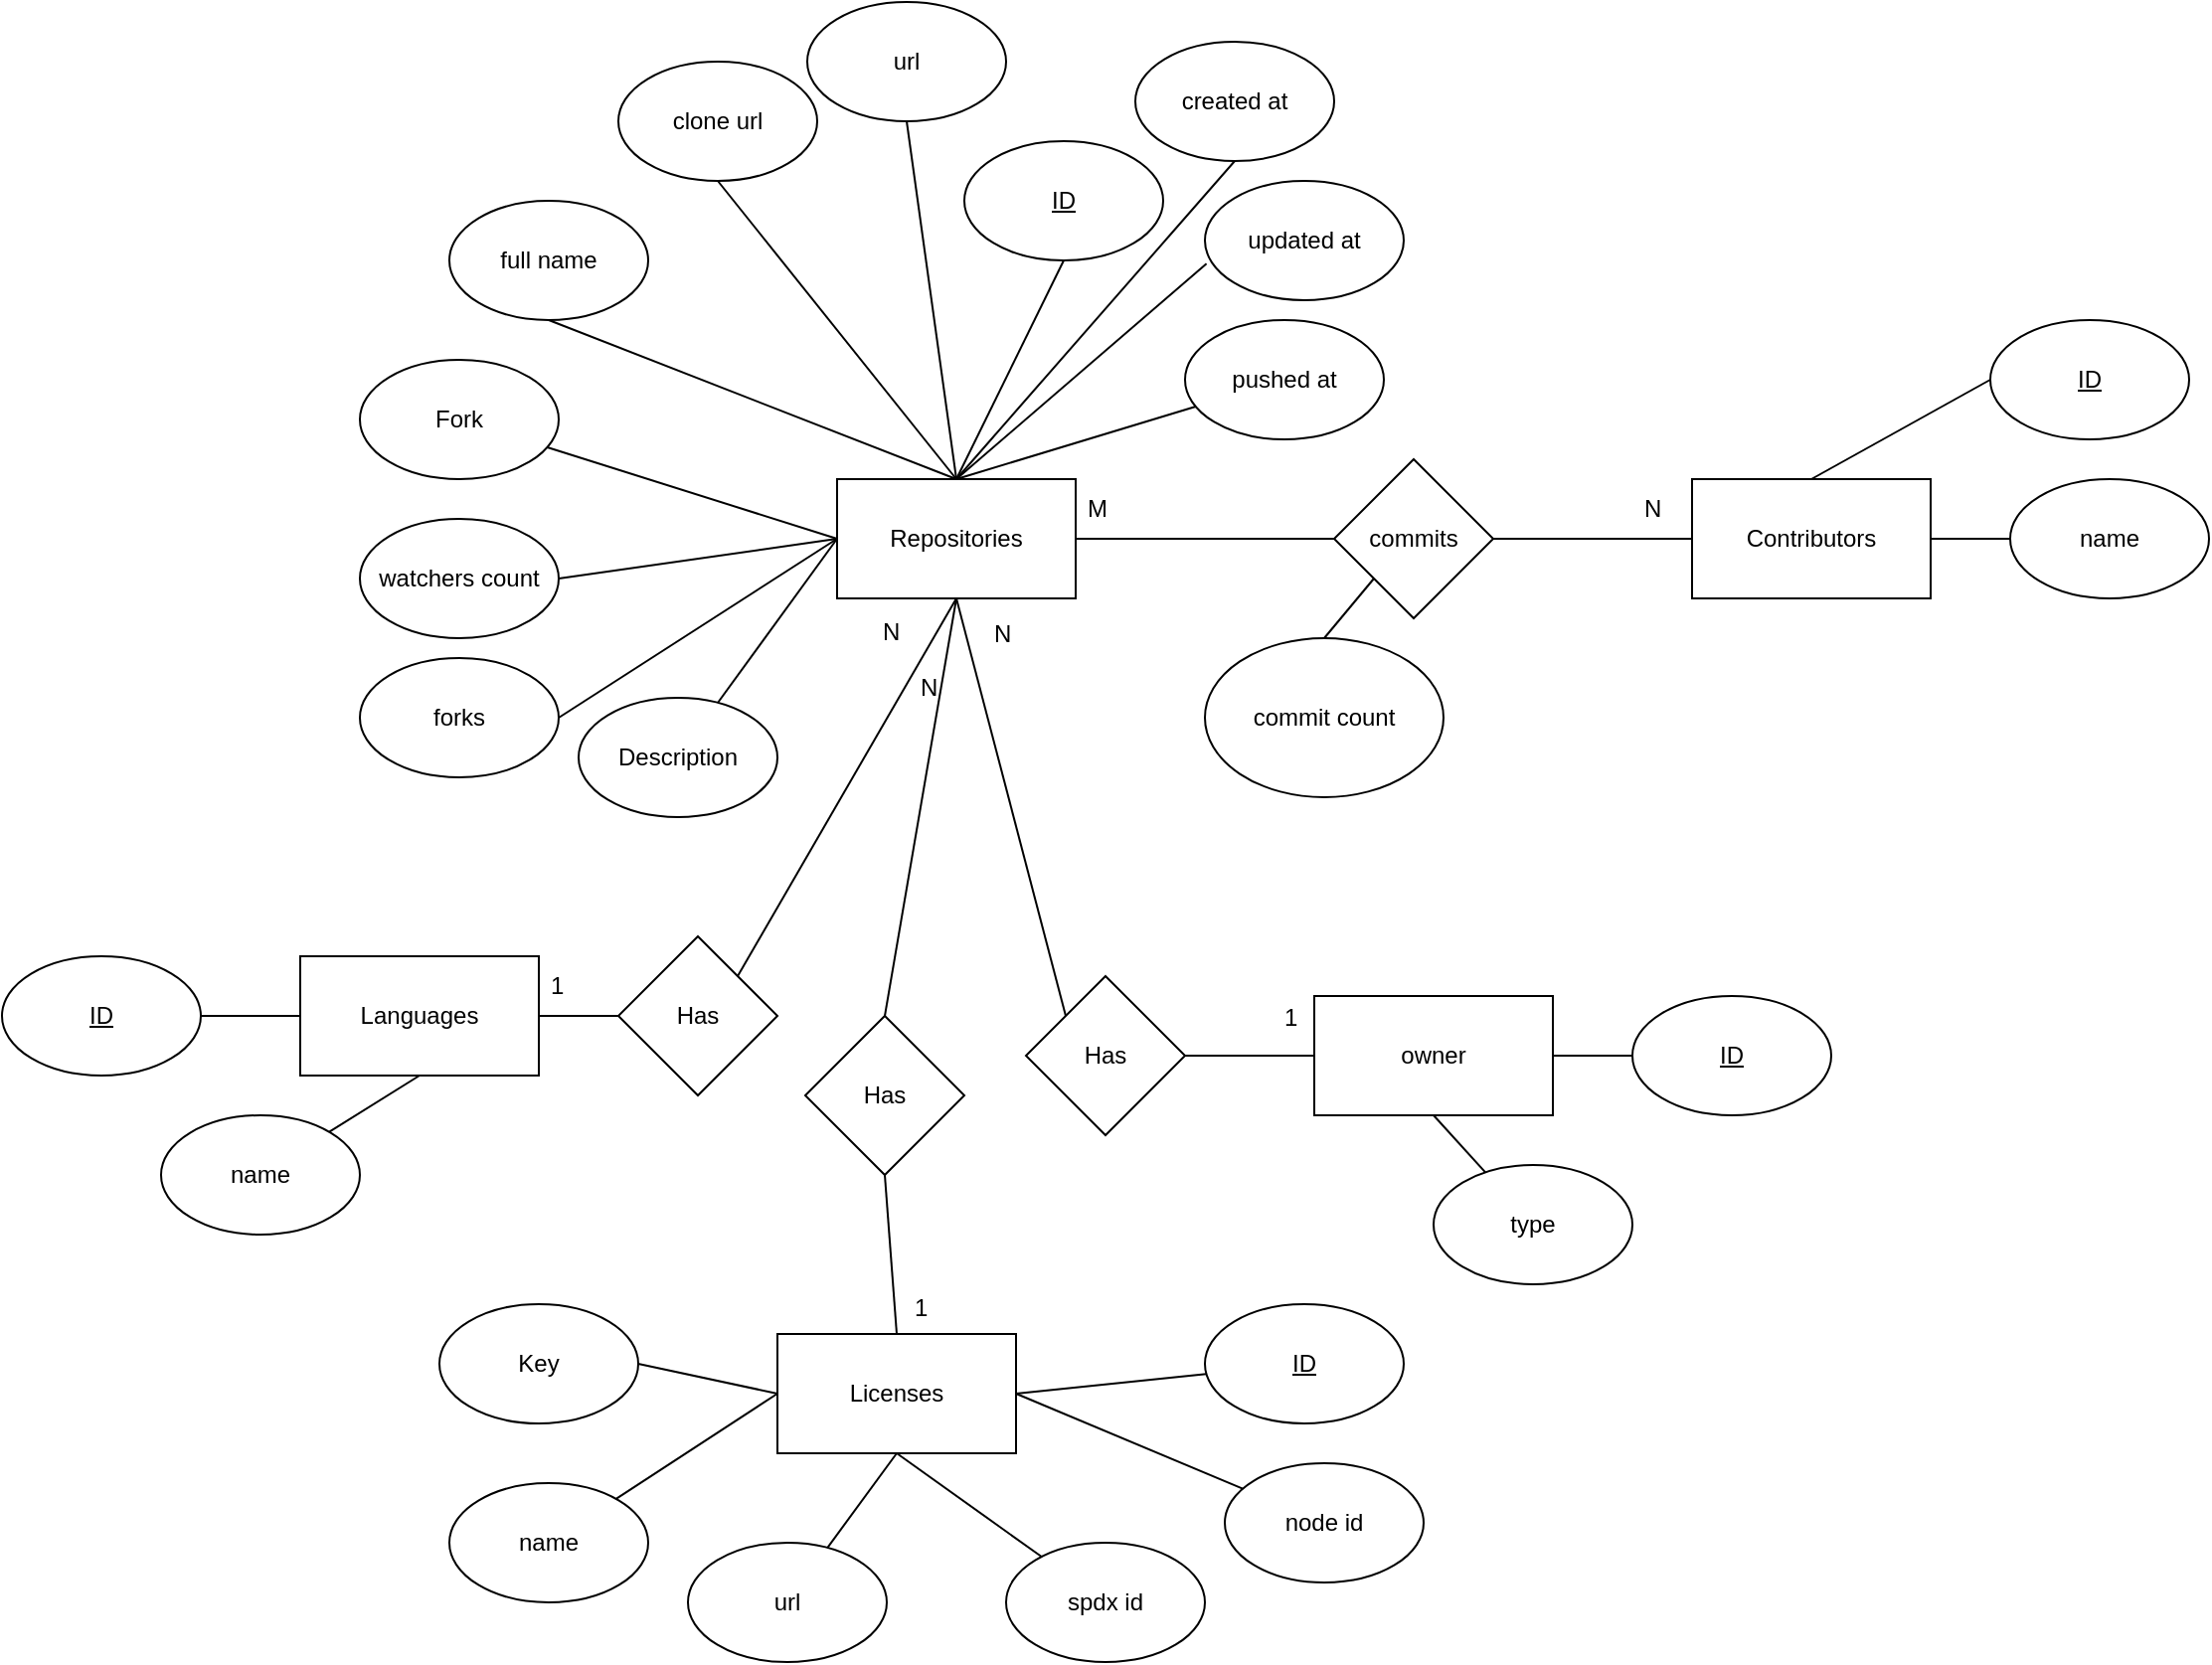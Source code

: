 <mxfile version="21.6.5" type="github" pages="3">
  <diagram id="C5RBs43oDa-KdzZeNtuy" name="Page-1">
    <mxGraphModel dx="2270" dy="1988" grid="1" gridSize="10" guides="1" tooltips="1" connect="1" arrows="1" fold="1" page="1" pageScale="1" pageWidth="827" pageHeight="1169" math="0" shadow="0">
      <root>
        <mxCell id="WIyWlLk6GJQsqaUBKTNV-0" />
        <mxCell id="WIyWlLk6GJQsqaUBKTNV-1" parent="WIyWlLk6GJQsqaUBKTNV-0" />
        <mxCell id="iT_fxDQZshX68M-D6FHA-0" value="Repositories" style="rounded=0;whiteSpace=wrap;html=1;" parent="WIyWlLk6GJQsqaUBKTNV-1" vertex="1">
          <mxGeometry x="350" y="180" width="120" height="60" as="geometry" />
        </mxCell>
        <mxCell id="iT_fxDQZshX68M-D6FHA-1" value="full name" style="ellipse;whiteSpace=wrap;html=1;" parent="WIyWlLk6GJQsqaUBKTNV-1" vertex="1">
          <mxGeometry x="155" y="40" width="100" height="60" as="geometry" />
        </mxCell>
        <mxCell id="iT_fxDQZshX68M-D6FHA-2" value="clone url" style="ellipse;whiteSpace=wrap;html=1;" parent="WIyWlLk6GJQsqaUBKTNV-1" vertex="1">
          <mxGeometry x="240" y="-30" width="100" height="60" as="geometry" />
        </mxCell>
        <mxCell id="iT_fxDQZshX68M-D6FHA-3" value="watchers count" style="ellipse;whiteSpace=wrap;html=1;" parent="WIyWlLk6GJQsqaUBKTNV-1" vertex="1">
          <mxGeometry x="110" y="200" width="100" height="60" as="geometry" />
        </mxCell>
        <mxCell id="iT_fxDQZshX68M-D6FHA-4" value="forks" style="ellipse;whiteSpace=wrap;html=1;" parent="WIyWlLk6GJQsqaUBKTNV-1" vertex="1">
          <mxGeometry x="110" y="270" width="100" height="60" as="geometry" />
        </mxCell>
        <mxCell id="iT_fxDQZshX68M-D6FHA-5" value="Languages" style="rounded=0;whiteSpace=wrap;html=1;" parent="WIyWlLk6GJQsqaUBKTNV-1" vertex="1">
          <mxGeometry x="80" y="420" width="120" height="60" as="geometry" />
        </mxCell>
        <mxCell id="iT_fxDQZshX68M-D6FHA-6" value="Description" style="ellipse;whiteSpace=wrap;html=1;" parent="WIyWlLk6GJQsqaUBKTNV-1" vertex="1">
          <mxGeometry x="220" y="290" width="100" height="60" as="geometry" />
        </mxCell>
        <mxCell id="iT_fxDQZshX68M-D6FHA-7" value="owner" style="rounded=0;whiteSpace=wrap;html=1;" parent="WIyWlLk6GJQsqaUBKTNV-1" vertex="1">
          <mxGeometry x="590" y="440" width="120" height="60" as="geometry" />
        </mxCell>
        <mxCell id="iT_fxDQZshX68M-D6FHA-8" value="Licenses" style="rounded=0;whiteSpace=wrap;html=1;" parent="WIyWlLk6GJQsqaUBKTNV-1" vertex="1">
          <mxGeometry x="320" y="610" width="120" height="60" as="geometry" />
        </mxCell>
        <mxCell id="iT_fxDQZshX68M-D6FHA-10" value="Fork" style="ellipse;whiteSpace=wrap;html=1;" parent="WIyWlLk6GJQsqaUBKTNV-1" vertex="1">
          <mxGeometry x="110" y="120" width="100" height="60" as="geometry" />
        </mxCell>
        <mxCell id="iT_fxDQZshX68M-D6FHA-11" value="created at" style="ellipse;whiteSpace=wrap;html=1;" parent="WIyWlLk6GJQsqaUBKTNV-1" vertex="1">
          <mxGeometry x="500" y="-40" width="100" height="60" as="geometry" />
        </mxCell>
        <mxCell id="iT_fxDQZshX68M-D6FHA-12" value="updated at" style="ellipse;whiteSpace=wrap;html=1;" parent="WIyWlLk6GJQsqaUBKTNV-1" vertex="1">
          <mxGeometry x="535" y="30" width="100" height="60" as="geometry" />
        </mxCell>
        <mxCell id="iT_fxDQZshX68M-D6FHA-13" value="pushed at" style="ellipse;whiteSpace=wrap;html=1;" parent="WIyWlLk6GJQsqaUBKTNV-1" vertex="1">
          <mxGeometry x="525" y="100" width="100" height="60" as="geometry" />
        </mxCell>
        <mxCell id="iT_fxDQZshX68M-D6FHA-15" value="" style="endArrow=none;html=1;rounded=0;exitX=0.5;exitY=0;exitDx=0;exitDy=0;" parent="WIyWlLk6GJQsqaUBKTNV-1" source="iT_fxDQZshX68M-D6FHA-0" target="iT_fxDQZshX68M-D6FHA-13" edge="1">
          <mxGeometry width="50" height="50" relative="1" as="geometry">
            <mxPoint x="350" y="210" as="sourcePoint" />
            <mxPoint x="400" y="160" as="targetPoint" />
          </mxGeometry>
        </mxCell>
        <mxCell id="iT_fxDQZshX68M-D6FHA-16" value="" style="endArrow=none;html=1;rounded=0;entryX=0.008;entryY=0.694;entryDx=0;entryDy=0;entryPerimeter=0;exitX=0.5;exitY=0;exitDx=0;exitDy=0;" parent="WIyWlLk6GJQsqaUBKTNV-1" source="iT_fxDQZshX68M-D6FHA-0" target="iT_fxDQZshX68M-D6FHA-12" edge="1">
          <mxGeometry width="50" height="50" relative="1" as="geometry">
            <mxPoint x="240" y="170" as="sourcePoint" />
            <mxPoint x="290" y="120" as="targetPoint" />
          </mxGeometry>
        </mxCell>
        <mxCell id="iT_fxDQZshX68M-D6FHA-17" value="" style="endArrow=none;html=1;rounded=0;entryX=0.5;entryY=1;entryDx=0;entryDy=0;exitX=0.5;exitY=0;exitDx=0;exitDy=0;" parent="WIyWlLk6GJQsqaUBKTNV-1" source="iT_fxDQZshX68M-D6FHA-0" target="iT_fxDQZshX68M-D6FHA-11" edge="1">
          <mxGeometry width="50" height="50" relative="1" as="geometry">
            <mxPoint x="170" y="160" as="sourcePoint" />
            <mxPoint x="220" y="110" as="targetPoint" />
          </mxGeometry>
        </mxCell>
        <mxCell id="iT_fxDQZshX68M-D6FHA-18" value="" style="endArrow=none;html=1;rounded=0;entryX=0.5;entryY=0;entryDx=0;entryDy=0;exitX=0.5;exitY=1;exitDx=0;exitDy=0;" parent="WIyWlLk6GJQsqaUBKTNV-1" source="iT_fxDQZshX68M-D6FHA-1" target="iT_fxDQZshX68M-D6FHA-0" edge="1">
          <mxGeometry width="50" height="50" relative="1" as="geometry">
            <mxPoint x="350" y="210" as="sourcePoint" />
            <mxPoint x="400" y="160" as="targetPoint" />
          </mxGeometry>
        </mxCell>
        <mxCell id="iT_fxDQZshX68M-D6FHA-20" value="" style="endArrow=none;html=1;rounded=0;entryX=0.5;entryY=1;entryDx=0;entryDy=0;exitX=0.5;exitY=0;exitDx=0;exitDy=0;" parent="WIyWlLk6GJQsqaUBKTNV-1" source="iT_fxDQZshX68M-D6FHA-0" target="iT_fxDQZshX68M-D6FHA-2" edge="1">
          <mxGeometry width="50" height="50" relative="1" as="geometry">
            <mxPoint x="350" y="210" as="sourcePoint" />
            <mxPoint x="290" y="160" as="targetPoint" />
          </mxGeometry>
        </mxCell>
        <mxCell id="iT_fxDQZshX68M-D6FHA-21" value="" style="endArrow=none;html=1;rounded=0;entryX=0;entryY=0.5;entryDx=0;entryDy=0;exitX=1;exitY=0.5;exitDx=0;exitDy=0;" parent="WIyWlLk6GJQsqaUBKTNV-1" source="iT_fxDQZshX68M-D6FHA-3" target="iT_fxDQZshX68M-D6FHA-0" edge="1">
          <mxGeometry width="50" height="50" relative="1" as="geometry">
            <mxPoint x="120" y="180" as="sourcePoint" />
            <mxPoint x="170" y="130" as="targetPoint" />
          </mxGeometry>
        </mxCell>
        <mxCell id="iT_fxDQZshX68M-D6FHA-22" value="" style="endArrow=none;html=1;rounded=0;entryX=0;entryY=0.5;entryDx=0;entryDy=0;" parent="WIyWlLk6GJQsqaUBKTNV-1" source="iT_fxDQZshX68M-D6FHA-6" target="iT_fxDQZshX68M-D6FHA-0" edge="1">
          <mxGeometry width="50" height="50" relative="1" as="geometry">
            <mxPoint x="170" y="300" as="sourcePoint" />
            <mxPoint x="220" y="250" as="targetPoint" />
          </mxGeometry>
        </mxCell>
        <mxCell id="iT_fxDQZshX68M-D6FHA-23" value="" style="endArrow=none;html=1;rounded=0;exitX=1;exitY=0.5;exitDx=0;exitDy=0;entryX=0;entryY=0.5;entryDx=0;entryDy=0;" parent="WIyWlLk6GJQsqaUBKTNV-1" source="iT_fxDQZshX68M-D6FHA-4" target="iT_fxDQZshX68M-D6FHA-0" edge="1">
          <mxGeometry width="50" height="50" relative="1" as="geometry">
            <mxPoint x="140" y="250" as="sourcePoint" />
            <mxPoint x="160" y="220" as="targetPoint" />
          </mxGeometry>
        </mxCell>
        <mxCell id="iT_fxDQZshX68M-D6FHA-24" value="" style="endArrow=none;html=1;rounded=0;entryX=0;entryY=0.5;entryDx=0;entryDy=0;" parent="WIyWlLk6GJQsqaUBKTNV-1" source="iT_fxDQZshX68M-D6FHA-10" target="iT_fxDQZshX68M-D6FHA-0" edge="1">
          <mxGeometry width="50" height="50" relative="1" as="geometry">
            <mxPoint x="180" y="319.289" as="sourcePoint" />
            <mxPoint x="180" y="269.289" as="targetPoint" />
          </mxGeometry>
        </mxCell>
        <mxCell id="iT_fxDQZshX68M-D6FHA-25" value="Has" style="rhombus;whiteSpace=wrap;html=1;" parent="WIyWlLk6GJQsqaUBKTNV-1" vertex="1">
          <mxGeometry x="240" y="410" width="80" height="80" as="geometry" />
        </mxCell>
        <mxCell id="iT_fxDQZshX68M-D6FHA-26" value="" style="endArrow=none;html=1;rounded=0;entryX=0.5;entryY=1;entryDx=0;entryDy=0;exitX=1;exitY=0;exitDx=0;exitDy=0;" parent="WIyWlLk6GJQsqaUBKTNV-1" source="iT_fxDQZshX68M-D6FHA-25" target="iT_fxDQZshX68M-D6FHA-0" edge="1">
          <mxGeometry width="50" height="50" relative="1" as="geometry">
            <mxPoint x="280" y="370" as="sourcePoint" />
            <mxPoint x="310" y="280" as="targetPoint" />
          </mxGeometry>
        </mxCell>
        <mxCell id="iT_fxDQZshX68M-D6FHA-28" value="Has" style="rhombus;whiteSpace=wrap;html=1;" parent="WIyWlLk6GJQsqaUBKTNV-1" vertex="1">
          <mxGeometry x="334" y="450" width="80" height="80" as="geometry" />
        </mxCell>
        <mxCell id="iT_fxDQZshX68M-D6FHA-29" value="" style="endArrow=none;html=1;rounded=0;exitX=0.5;exitY=1;exitDx=0;exitDy=0;entryX=0.5;entryY=0;entryDx=0;entryDy=0;" parent="WIyWlLk6GJQsqaUBKTNV-1" source="iT_fxDQZshX68M-D6FHA-0" target="iT_fxDQZshX68M-D6FHA-28" edge="1">
          <mxGeometry width="50" height="50" relative="1" as="geometry">
            <mxPoint x="530" y="490" as="sourcePoint" />
            <mxPoint x="380" y="460" as="targetPoint" />
          </mxGeometry>
        </mxCell>
        <mxCell id="iT_fxDQZshX68M-D6FHA-30" value="" style="endArrow=none;html=1;rounded=0;exitX=0.5;exitY=1;exitDx=0;exitDy=0;entryX=0.5;entryY=0;entryDx=0;entryDy=0;" parent="WIyWlLk6GJQsqaUBKTNV-1" source="iT_fxDQZshX68M-D6FHA-28" target="iT_fxDQZshX68M-D6FHA-8" edge="1">
          <mxGeometry width="50" height="50" relative="1" as="geometry">
            <mxPoint x="405" y="585" as="sourcePoint" />
            <mxPoint x="625" y="345" as="targetPoint" />
          </mxGeometry>
        </mxCell>
        <mxCell id="iT_fxDQZshX68M-D6FHA-32" value="" style="endArrow=none;html=1;rounded=0;entryX=0.5;entryY=1;entryDx=0;entryDy=0;exitX=0;exitY=0;exitDx=0;exitDy=0;" parent="WIyWlLk6GJQsqaUBKTNV-1" source="iT_fxDQZshX68M-D6FHA-33" target="iT_fxDQZshX68M-D6FHA-0" edge="1">
          <mxGeometry width="50" height="50" relative="1" as="geometry">
            <mxPoint x="400" y="320" as="sourcePoint" />
            <mxPoint x="430" y="320" as="targetPoint" />
          </mxGeometry>
        </mxCell>
        <mxCell id="iT_fxDQZshX68M-D6FHA-33" value="Has" style="rhombus;whiteSpace=wrap;html=1;" parent="WIyWlLk6GJQsqaUBKTNV-1" vertex="1">
          <mxGeometry x="445" y="430" width="80" height="80" as="geometry" />
        </mxCell>
        <mxCell id="iT_fxDQZshX68M-D6FHA-34" value="" style="endArrow=none;html=1;rounded=0;entryX=1;entryY=0.5;entryDx=0;entryDy=0;exitX=0;exitY=0.5;exitDx=0;exitDy=0;" parent="WIyWlLk6GJQsqaUBKTNV-1" source="iT_fxDQZshX68M-D6FHA-7" target="iT_fxDQZshX68M-D6FHA-33" edge="1">
          <mxGeometry width="50" height="50" relative="1" as="geometry">
            <mxPoint x="360" y="440" as="sourcePoint" />
            <mxPoint x="410" y="390" as="targetPoint" />
          </mxGeometry>
        </mxCell>
        <mxCell id="iT_fxDQZshX68M-D6FHA-36" value="name" style="ellipse;whiteSpace=wrap;html=1;" parent="WIyWlLk6GJQsqaUBKTNV-1" vertex="1">
          <mxGeometry x="10" y="500" width="100" height="60" as="geometry" />
        </mxCell>
        <mxCell id="iT_fxDQZshX68M-D6FHA-37" value="" style="endArrow=none;html=1;rounded=0;entryX=0.5;entryY=1;entryDx=0;entryDy=0;" parent="WIyWlLk6GJQsqaUBKTNV-1" source="iT_fxDQZshX68M-D6FHA-36" target="iT_fxDQZshX68M-D6FHA-5" edge="1">
          <mxGeometry width="50" height="50" relative="1" as="geometry">
            <mxPoint x="40" y="510" as="sourcePoint" />
            <mxPoint x="150" y="420" as="targetPoint" />
          </mxGeometry>
        </mxCell>
        <mxCell id="iT_fxDQZshX68M-D6FHA-38" value="&lt;u&gt;ID&lt;/u&gt;" style="ellipse;whiteSpace=wrap;html=1;" parent="WIyWlLk6GJQsqaUBKTNV-1" vertex="1">
          <mxGeometry x="-70" y="420" width="100" height="60" as="geometry" />
        </mxCell>
        <mxCell id="iT_fxDQZshX68M-D6FHA-39" value="" style="endArrow=none;html=1;rounded=0;entryX=0;entryY=0.5;entryDx=0;entryDy=0;" parent="WIyWlLk6GJQsqaUBKTNV-1" source="iT_fxDQZshX68M-D6FHA-38" target="iT_fxDQZshX68M-D6FHA-5" edge="1">
          <mxGeometry width="50" height="50" relative="1" as="geometry">
            <mxPoint x="110" y="580" as="sourcePoint" />
            <mxPoint x="290" y="490" as="targetPoint" />
          </mxGeometry>
        </mxCell>
        <mxCell id="iT_fxDQZshX68M-D6FHA-40" value="type" style="ellipse;whiteSpace=wrap;html=1;" parent="WIyWlLk6GJQsqaUBKTNV-1" vertex="1">
          <mxGeometry x="650" y="525" width="100" height="60" as="geometry" />
        </mxCell>
        <mxCell id="iT_fxDQZshX68M-D6FHA-41" value="" style="endArrow=none;html=1;rounded=0;entryX=0.5;entryY=1;entryDx=0;entryDy=0;" parent="WIyWlLk6GJQsqaUBKTNV-1" source="iT_fxDQZshX68M-D6FHA-40" target="iT_fxDQZshX68M-D6FHA-7" edge="1">
          <mxGeometry width="50" height="50" relative="1" as="geometry">
            <mxPoint x="310" y="640" as="sourcePoint" />
            <mxPoint x="420" y="550.0" as="targetPoint" />
          </mxGeometry>
        </mxCell>
        <mxCell id="iT_fxDQZshX68M-D6FHA-42" value="&lt;u&gt;ID&lt;/u&gt;" style="ellipse;whiteSpace=wrap;html=1;" parent="WIyWlLk6GJQsqaUBKTNV-1" vertex="1">
          <mxGeometry x="750" y="440" width="100" height="60" as="geometry" />
        </mxCell>
        <mxCell id="iT_fxDQZshX68M-D6FHA-43" value="" style="endArrow=none;html=1;rounded=0;entryX=1;entryY=0.5;entryDx=0;entryDy=0;" parent="WIyWlLk6GJQsqaUBKTNV-1" source="iT_fxDQZshX68M-D6FHA-42" target="iT_fxDQZshX68M-D6FHA-7" edge="1">
          <mxGeometry width="50" height="50" relative="1" as="geometry">
            <mxPoint x="130" y="540" as="sourcePoint" />
            <mxPoint x="310" y="450" as="targetPoint" />
          </mxGeometry>
        </mxCell>
        <mxCell id="iT_fxDQZshX68M-D6FHA-46" value="&lt;u&gt;ID&lt;/u&gt;" style="ellipse;whiteSpace=wrap;html=1;" parent="WIyWlLk6GJQsqaUBKTNV-1" vertex="1">
          <mxGeometry x="535" y="595" width="100" height="60" as="geometry" />
        </mxCell>
        <mxCell id="iT_fxDQZshX68M-D6FHA-47" value="" style="endArrow=none;html=1;rounded=0;entryX=1;entryY=0.5;entryDx=0;entryDy=0;" parent="WIyWlLk6GJQsqaUBKTNV-1" source="iT_fxDQZshX68M-D6FHA-46" target="iT_fxDQZshX68M-D6FHA-8" edge="1">
          <mxGeometry width="50" height="50" relative="1" as="geometry">
            <mxPoint x="-155" y="775" as="sourcePoint" />
            <mxPoint x="475" y="615" as="targetPoint" />
          </mxGeometry>
        </mxCell>
        <mxCell id="iT_fxDQZshX68M-D6FHA-48" value="Key" style="ellipse;whiteSpace=wrap;html=1;" parent="WIyWlLk6GJQsqaUBKTNV-1" vertex="1">
          <mxGeometry x="150" y="595" width="100" height="60" as="geometry" />
        </mxCell>
        <mxCell id="iT_fxDQZshX68M-D6FHA-49" value="" style="endArrow=none;html=1;rounded=0;entryX=1;entryY=0.5;entryDx=0;entryDy=0;exitX=0;exitY=0.5;exitDx=0;exitDy=0;" parent="WIyWlLk6GJQsqaUBKTNV-1" source="iT_fxDQZshX68M-D6FHA-8" target="iT_fxDQZshX68M-D6FHA-48" edge="1">
          <mxGeometry width="50" height="50" relative="1" as="geometry">
            <mxPoint x="-505" y="785" as="sourcePoint" />
            <mxPoint x="125" y="625" as="targetPoint" />
          </mxGeometry>
        </mxCell>
        <mxCell id="iT_fxDQZshX68M-D6FHA-52" value="name" style="ellipse;whiteSpace=wrap;html=1;" parent="WIyWlLk6GJQsqaUBKTNV-1" vertex="1">
          <mxGeometry x="155" y="685" width="100" height="60" as="geometry" />
        </mxCell>
        <mxCell id="iT_fxDQZshX68M-D6FHA-53" value="" style="endArrow=none;html=1;rounded=0;entryX=0;entryY=0.5;entryDx=0;entryDy=0;" parent="WIyWlLk6GJQsqaUBKTNV-1" source="iT_fxDQZshX68M-D6FHA-52" target="iT_fxDQZshX68M-D6FHA-8" edge="1">
          <mxGeometry width="50" height="50" relative="1" as="geometry">
            <mxPoint x="-175" y="855" as="sourcePoint" />
            <mxPoint x="445" y="705" as="targetPoint" />
          </mxGeometry>
        </mxCell>
        <mxCell id="iT_fxDQZshX68M-D6FHA-54" value="spdx id" style="ellipse;whiteSpace=wrap;html=1;" parent="WIyWlLk6GJQsqaUBKTNV-1" vertex="1">
          <mxGeometry x="435" y="715" width="100" height="60" as="geometry" />
        </mxCell>
        <mxCell id="iT_fxDQZshX68M-D6FHA-55" value="" style="endArrow=none;html=1;rounded=0;entryX=0.5;entryY=1;entryDx=0;entryDy=0;" parent="WIyWlLk6GJQsqaUBKTNV-1" source="iT_fxDQZshX68M-D6FHA-54" target="iT_fxDQZshX68M-D6FHA-8" edge="1">
          <mxGeometry width="50" height="50" relative="1" as="geometry">
            <mxPoint x="-335" y="935" as="sourcePoint" />
            <mxPoint x="285" y="785" as="targetPoint" />
          </mxGeometry>
        </mxCell>
        <mxCell id="iT_fxDQZshX68M-D6FHA-56" value="url" style="ellipse;whiteSpace=wrap;html=1;" parent="WIyWlLk6GJQsqaUBKTNV-1" vertex="1">
          <mxGeometry x="275" y="715" width="100" height="60" as="geometry" />
        </mxCell>
        <mxCell id="iT_fxDQZshX68M-D6FHA-57" value="" style="endArrow=none;html=1;rounded=0;entryX=0.5;entryY=1;entryDx=0;entryDy=0;" parent="WIyWlLk6GJQsqaUBKTNV-1" source="iT_fxDQZshX68M-D6FHA-56" target="iT_fxDQZshX68M-D6FHA-8" edge="1">
          <mxGeometry width="50" height="50" relative="1" as="geometry">
            <mxPoint x="-125" y="805" as="sourcePoint" />
            <mxPoint x="495" y="655" as="targetPoint" />
          </mxGeometry>
        </mxCell>
        <mxCell id="iT_fxDQZshX68M-D6FHA-58" value="node id" style="ellipse;whiteSpace=wrap;html=1;" parent="WIyWlLk6GJQsqaUBKTNV-1" vertex="1">
          <mxGeometry x="545" y="675" width="100" height="60" as="geometry" />
        </mxCell>
        <mxCell id="iT_fxDQZshX68M-D6FHA-59" value="" style="endArrow=none;html=1;rounded=0;entryX=1;entryY=0.5;entryDx=0;entryDy=0;" parent="WIyWlLk6GJQsqaUBKTNV-1" source="iT_fxDQZshX68M-D6FHA-58" target="iT_fxDQZshX68M-D6FHA-8" edge="1">
          <mxGeometry width="50" height="50" relative="1" as="geometry">
            <mxPoint x="-145" y="985" as="sourcePoint" />
            <mxPoint x="475" y="835" as="targetPoint" />
          </mxGeometry>
        </mxCell>
        <mxCell id="iT_fxDQZshX68M-D6FHA-60" value="commits" style="rhombus;whiteSpace=wrap;html=1;" parent="WIyWlLk6GJQsqaUBKTNV-1" vertex="1">
          <mxGeometry x="600" y="170" width="80" height="80" as="geometry" />
        </mxCell>
        <mxCell id="iT_fxDQZshX68M-D6FHA-61" value="" style="endArrow=none;html=1;rounded=0;entryX=0;entryY=0.5;entryDx=0;entryDy=0;" parent="WIyWlLk6GJQsqaUBKTNV-1" source="iT_fxDQZshX68M-D6FHA-0" target="iT_fxDQZshX68M-D6FHA-60" edge="1">
          <mxGeometry width="50" height="50" relative="1" as="geometry">
            <mxPoint x="470" y="260" as="sourcePoint" />
            <mxPoint x="540.711" y="210" as="targetPoint" />
          </mxGeometry>
        </mxCell>
        <mxCell id="iT_fxDQZshX68M-D6FHA-62" value="Contributors" style="rounded=0;whiteSpace=wrap;html=1;" parent="WIyWlLk6GJQsqaUBKTNV-1" vertex="1">
          <mxGeometry x="780" y="180" width="120" height="60" as="geometry" />
        </mxCell>
        <mxCell id="iT_fxDQZshX68M-D6FHA-63" value="" style="endArrow=none;html=1;rounded=0;entryX=0;entryY=0.5;entryDx=0;entryDy=0;" parent="WIyWlLk6GJQsqaUBKTNV-1" source="iT_fxDQZshX68M-D6FHA-60" target="iT_fxDQZshX68M-D6FHA-62" edge="1">
          <mxGeometry width="50" height="50" relative="1" as="geometry">
            <mxPoint x="615" y="260" as="sourcePoint" />
            <mxPoint x="685.711" y="210" as="targetPoint" />
          </mxGeometry>
        </mxCell>
        <mxCell id="iT_fxDQZshX68M-D6FHA-64" value="&lt;u&gt;ID&lt;/u&gt;" style="ellipse;whiteSpace=wrap;html=1;" parent="WIyWlLk6GJQsqaUBKTNV-1" vertex="1">
          <mxGeometry x="930" y="100" width="100" height="60" as="geometry" />
        </mxCell>
        <mxCell id="iT_fxDQZshX68M-D6FHA-65" value="" style="endArrow=none;html=1;rounded=0;entryX=0;entryY=0.5;entryDx=0;entryDy=0;exitX=0.5;exitY=0;exitDx=0;exitDy=0;" parent="WIyWlLk6GJQsqaUBKTNV-1" source="iT_fxDQZshX68M-D6FHA-62" target="iT_fxDQZshX68M-D6FHA-64" edge="1">
          <mxGeometry width="50" height="50" relative="1" as="geometry">
            <mxPoint x="800" y="210" as="sourcePoint" />
            <mxPoint x="850" y="160" as="targetPoint" />
          </mxGeometry>
        </mxCell>
        <mxCell id="iT_fxDQZshX68M-D6FHA-66" value="name" style="ellipse;whiteSpace=wrap;html=1;" parent="WIyWlLk6GJQsqaUBKTNV-1" vertex="1">
          <mxGeometry x="940" y="180" width="100" height="60" as="geometry" />
        </mxCell>
        <mxCell id="iT_fxDQZshX68M-D6FHA-67" value="" style="endArrow=none;html=1;rounded=0;entryX=1;entryY=0.5;entryDx=0;entryDy=0;" parent="WIyWlLk6GJQsqaUBKTNV-1" source="iT_fxDQZshX68M-D6FHA-66" target="iT_fxDQZshX68M-D6FHA-62" edge="1">
          <mxGeometry width="50" height="50" relative="1" as="geometry">
            <mxPoint x="180" y="360" as="sourcePoint" />
            <mxPoint x="800" y="210" as="targetPoint" />
          </mxGeometry>
        </mxCell>
        <mxCell id="iT_fxDQZshX68M-D6FHA-70" value="&lt;u&gt;ID&lt;/u&gt;" style="ellipse;whiteSpace=wrap;html=1;" parent="WIyWlLk6GJQsqaUBKTNV-1" vertex="1">
          <mxGeometry x="414" y="10" width="100" height="60" as="geometry" />
        </mxCell>
        <mxCell id="iT_fxDQZshX68M-D6FHA-71" value="" style="endArrow=none;html=1;rounded=0;entryX=0.5;entryY=1;entryDx=0;entryDy=0;exitX=0.5;exitY=0;exitDx=0;exitDy=0;" parent="WIyWlLk6GJQsqaUBKTNV-1" source="iT_fxDQZshX68M-D6FHA-0" target="iT_fxDQZshX68M-D6FHA-70" edge="1">
          <mxGeometry width="50" height="50" relative="1" as="geometry">
            <mxPoint x="340" y="230" as="sourcePoint" />
            <mxPoint x="150" y="160" as="targetPoint" />
          </mxGeometry>
        </mxCell>
        <mxCell id="iT_fxDQZshX68M-D6FHA-72" value="commit count" style="ellipse;whiteSpace=wrap;html=1;" parent="WIyWlLk6GJQsqaUBKTNV-1" vertex="1">
          <mxGeometry x="535" y="260" width="120" height="80" as="geometry" />
        </mxCell>
        <mxCell id="iT_fxDQZshX68M-D6FHA-80" value="" style="endArrow=none;html=1;rounded=0;entryX=0;entryY=1;entryDx=0;entryDy=0;exitX=0.5;exitY=0;exitDx=0;exitDy=0;" parent="WIyWlLk6GJQsqaUBKTNV-1" source="iT_fxDQZshX68M-D6FHA-72" target="iT_fxDQZshX68M-D6FHA-60" edge="1">
          <mxGeometry width="50" height="50" relative="1" as="geometry">
            <mxPoint x="585" y="260" as="sourcePoint" />
            <mxPoint x="635" y="210" as="targetPoint" />
          </mxGeometry>
        </mxCell>
        <mxCell id="iT_fxDQZshX68M-D6FHA-81" value="M" style="text;strokeColor=none;fillColor=none;align=left;verticalAlign=middle;spacingLeft=4;spacingRight=4;overflow=hidden;points=[[0,0.5],[1,0.5]];portConstraint=eastwest;rotatable=0;whiteSpace=wrap;html=1;" parent="WIyWlLk6GJQsqaUBKTNV-1" vertex="1">
          <mxGeometry x="470" y="180" width="80" height="30" as="geometry" />
        </mxCell>
        <mxCell id="iT_fxDQZshX68M-D6FHA-82" value="N" style="text;strokeColor=none;fillColor=none;align=left;verticalAlign=middle;spacingLeft=4;spacingRight=4;overflow=hidden;points=[[0,0.5],[1,0.5]];portConstraint=eastwest;rotatable=0;whiteSpace=wrap;html=1;" parent="WIyWlLk6GJQsqaUBKTNV-1" vertex="1">
          <mxGeometry x="750" y="180" width="30" height="30" as="geometry" />
        </mxCell>
        <mxCell id="iT_fxDQZshX68M-D6FHA-83" value="1" style="text;strokeColor=none;fillColor=none;align=left;verticalAlign=middle;spacingLeft=4;spacingRight=4;overflow=hidden;points=[[0,0.5],[1,0.5]];portConstraint=eastwest;rotatable=0;whiteSpace=wrap;html=1;" parent="WIyWlLk6GJQsqaUBKTNV-1" vertex="1">
          <mxGeometry x="569" y="436" width="20" height="30" as="geometry" />
        </mxCell>
        <mxCell id="iT_fxDQZshX68M-D6FHA-84" value="N" style="text;strokeColor=none;fillColor=none;align=left;verticalAlign=middle;spacingLeft=4;spacingRight=4;overflow=hidden;points=[[0,0.5],[1,0.5]];portConstraint=eastwest;rotatable=0;whiteSpace=wrap;html=1;" parent="WIyWlLk6GJQsqaUBKTNV-1" vertex="1">
          <mxGeometry x="423" y="243" width="20" height="30" as="geometry" />
        </mxCell>
        <mxCell id="iT_fxDQZshX68M-D6FHA-85" value="1" style="text;strokeColor=none;fillColor=none;align=left;verticalAlign=middle;spacingLeft=4;spacingRight=4;overflow=hidden;points=[[0,0.5],[1,0.5]];portConstraint=eastwest;rotatable=0;whiteSpace=wrap;html=1;" parent="WIyWlLk6GJQsqaUBKTNV-1" vertex="1">
          <mxGeometry x="200" y="420" width="20" height="30" as="geometry" />
        </mxCell>
        <mxCell id="iT_fxDQZshX68M-D6FHA-86" value="N" style="text;strokeColor=none;fillColor=none;align=left;verticalAlign=middle;spacingLeft=4;spacingRight=4;overflow=hidden;points=[[0,0.5],[1,0.5]];portConstraint=eastwest;rotatable=0;whiteSpace=wrap;html=1;" parent="WIyWlLk6GJQsqaUBKTNV-1" vertex="1">
          <mxGeometry x="367" y="242" width="20" height="30" as="geometry" />
        </mxCell>
        <mxCell id="iT_fxDQZshX68M-D6FHA-88" value="N" style="text;strokeColor=none;fillColor=none;align=left;verticalAlign=middle;spacingLeft=4;spacingRight=4;overflow=hidden;points=[[0,0.5],[1,0.5]];portConstraint=eastwest;rotatable=0;whiteSpace=wrap;html=1;" parent="WIyWlLk6GJQsqaUBKTNV-1" vertex="1">
          <mxGeometry x="386" y="270" width="20" height="30" as="geometry" />
        </mxCell>
        <mxCell id="iT_fxDQZshX68M-D6FHA-89" value="1" style="text;strokeColor=none;fillColor=none;align=left;verticalAlign=middle;spacingLeft=4;spacingRight=4;overflow=hidden;points=[[0,0.5],[1,0.5]];portConstraint=eastwest;rotatable=0;whiteSpace=wrap;html=1;" parent="WIyWlLk6GJQsqaUBKTNV-1" vertex="1">
          <mxGeometry x="383" y="582" width="20" height="30" as="geometry" />
        </mxCell>
        <mxCell id="pcy-p9bTnpfezLNB0toP-0" value="url" style="ellipse;whiteSpace=wrap;html=1;" parent="WIyWlLk6GJQsqaUBKTNV-1" vertex="1">
          <mxGeometry x="335" y="-60" width="100" height="60" as="geometry" />
        </mxCell>
        <mxCell id="pcy-p9bTnpfezLNB0toP-1" value="" style="endArrow=none;html=1;rounded=0;entryX=0.5;entryY=1;entryDx=0;entryDy=0;" parent="WIyWlLk6GJQsqaUBKTNV-1" target="pcy-p9bTnpfezLNB0toP-0" edge="1">
          <mxGeometry width="50" height="50" relative="1" as="geometry">
            <mxPoint x="410" y="180" as="sourcePoint" />
            <mxPoint x="300" y="170" as="targetPoint" />
          </mxGeometry>
        </mxCell>
        <mxCell id="VdhTjafp2I-MHSnsJyUp-4" value="" style="endArrow=none;html=1;rounded=0;entryX=0;entryY=0.5;entryDx=0;entryDy=0;exitX=1;exitY=0.5;exitDx=0;exitDy=0;" parent="WIyWlLk6GJQsqaUBKTNV-1" source="iT_fxDQZshX68M-D6FHA-5" target="iT_fxDQZshX68M-D6FHA-25" edge="1">
          <mxGeometry width="50" height="50" relative="1" as="geometry">
            <mxPoint x="190" y="530" as="sourcePoint" />
            <mxPoint x="240" y="480" as="targetPoint" />
          </mxGeometry>
        </mxCell>
      </root>
    </mxGraphModel>
  </diagram>
  <diagram id="2Nk9GDvjWO_n3E0D1JoG" name="Page-2">
    <mxGraphModel dx="2270" dy="1988" grid="1" gridSize="10" guides="1" tooltips="1" connect="1" arrows="1" fold="1" page="1" pageScale="1" pageWidth="827" pageHeight="1169" math="0" shadow="0">
      <root>
        <mxCell id="0" />
        <mxCell id="1" parent="0" />
        <mxCell id="cPsfB6WDZFmWiBGPv4cG-14" value="Repositories" style="shape=table;startSize=30;container=1;collapsible=1;childLayout=tableLayout;fixedRows=1;rowLines=0;fontStyle=1;align=center;resizeLast=1;html=1;" parent="1" vertex="1">
          <mxGeometry x="80" y="40" width="180" height="450" as="geometry" />
        </mxCell>
        <mxCell id="cPsfB6WDZFmWiBGPv4cG-15" value="" style="shape=tableRow;horizontal=0;startSize=0;swimlaneHead=0;swimlaneBody=0;fillColor=none;collapsible=0;dropTarget=0;points=[[0,0.5],[1,0.5]];portConstraint=eastwest;top=0;left=0;right=0;bottom=1;" parent="cPsfB6WDZFmWiBGPv4cG-14" vertex="1">
          <mxGeometry y="30" width="180" height="30" as="geometry" />
        </mxCell>
        <mxCell id="cPsfB6WDZFmWiBGPv4cG-16" value="PK" style="shape=partialRectangle;connectable=0;fillColor=none;top=0;left=0;bottom=0;right=0;fontStyle=1;overflow=hidden;whiteSpace=wrap;html=1;" parent="cPsfB6WDZFmWiBGPv4cG-15" vertex="1">
          <mxGeometry width="30" height="30" as="geometry">
            <mxRectangle width="30" height="30" as="alternateBounds" />
          </mxGeometry>
        </mxCell>
        <mxCell id="cPsfB6WDZFmWiBGPv4cG-17" value="repoID" style="shape=partialRectangle;connectable=0;fillColor=none;top=0;left=0;bottom=0;right=0;align=left;spacingLeft=6;fontStyle=5;overflow=hidden;whiteSpace=wrap;html=1;" parent="cPsfB6WDZFmWiBGPv4cG-15" vertex="1">
          <mxGeometry x="30" width="150" height="30" as="geometry">
            <mxRectangle width="150" height="30" as="alternateBounds" />
          </mxGeometry>
        </mxCell>
        <mxCell id="VaPhyoR_dzecfFR9OvU3-1" value="" style="shape=tableRow;horizontal=0;startSize=0;swimlaneHead=0;swimlaneBody=0;fillColor=none;collapsible=0;dropTarget=0;points=[[0,0.5],[1,0.5]];portConstraint=eastwest;top=0;left=0;right=0;bottom=0;" parent="cPsfB6WDZFmWiBGPv4cG-14" vertex="1">
          <mxGeometry y="60" width="180" height="30" as="geometry" />
        </mxCell>
        <mxCell id="VaPhyoR_dzecfFR9OvU3-2" value="FK" style="shape=partialRectangle;connectable=0;fillColor=none;top=0;left=0;bottom=0;right=0;fontStyle=0;overflow=hidden;whiteSpace=wrap;html=1;" parent="VaPhyoR_dzecfFR9OvU3-1" vertex="1">
          <mxGeometry width="30" height="30" as="geometry">
            <mxRectangle width="30" height="30" as="alternateBounds" />
          </mxGeometry>
        </mxCell>
        <mxCell id="VaPhyoR_dzecfFR9OvU3-3" value="langID" style="shape=partialRectangle;connectable=0;fillColor=none;top=0;left=0;bottom=0;right=0;align=left;spacingLeft=6;fontStyle=0;overflow=hidden;whiteSpace=wrap;html=1;" parent="VaPhyoR_dzecfFR9OvU3-1" vertex="1">
          <mxGeometry x="30" width="150" height="30" as="geometry">
            <mxRectangle width="150" height="30" as="alternateBounds" />
          </mxGeometry>
        </mxCell>
        <mxCell id="egNIt_BWPLD4OkRtkxQZ-2" value="" style="shape=tableRow;horizontal=0;startSize=0;swimlaneHead=0;swimlaneBody=0;fillColor=none;collapsible=0;dropTarget=0;points=[[0,0.5],[1,0.5]];portConstraint=eastwest;top=0;left=0;right=0;bottom=0;" parent="cPsfB6WDZFmWiBGPv4cG-14" vertex="1">
          <mxGeometry y="90" width="180" height="30" as="geometry" />
        </mxCell>
        <mxCell id="egNIt_BWPLD4OkRtkxQZ-3" value="FK" style="shape=partialRectangle;connectable=0;fillColor=none;top=0;left=0;bottom=0;right=0;fontStyle=0;overflow=hidden;whiteSpace=wrap;html=1;" parent="egNIt_BWPLD4OkRtkxQZ-2" vertex="1">
          <mxGeometry width="30" height="30" as="geometry">
            <mxRectangle width="30" height="30" as="alternateBounds" />
          </mxGeometry>
        </mxCell>
        <mxCell id="egNIt_BWPLD4OkRtkxQZ-4" value="ownerID" style="shape=partialRectangle;connectable=0;fillColor=none;top=0;left=0;bottom=0;right=0;align=left;spacingLeft=6;fontStyle=0;overflow=hidden;whiteSpace=wrap;html=1;" parent="egNIt_BWPLD4OkRtkxQZ-2" vertex="1">
          <mxGeometry x="30" width="150" height="30" as="geometry">
            <mxRectangle width="150" height="30" as="alternateBounds" />
          </mxGeometry>
        </mxCell>
        <mxCell id="egNIt_BWPLD4OkRtkxQZ-5" value="" style="shape=tableRow;horizontal=0;startSize=0;swimlaneHead=0;swimlaneBody=0;fillColor=none;collapsible=0;dropTarget=0;points=[[0,0.5],[1,0.5]];portConstraint=eastwest;top=0;left=0;right=0;bottom=0;" parent="cPsfB6WDZFmWiBGPv4cG-14" vertex="1">
          <mxGeometry y="120" width="180" height="30" as="geometry" />
        </mxCell>
        <mxCell id="egNIt_BWPLD4OkRtkxQZ-6" value="FK" style="shape=partialRectangle;connectable=0;fillColor=none;top=0;left=0;bottom=0;right=0;fontStyle=0;overflow=hidden;whiteSpace=wrap;html=1;" parent="egNIt_BWPLD4OkRtkxQZ-5" vertex="1">
          <mxGeometry width="30" height="30" as="geometry">
            <mxRectangle width="30" height="30" as="alternateBounds" />
          </mxGeometry>
        </mxCell>
        <mxCell id="egNIt_BWPLD4OkRtkxQZ-7" value="licenseID" style="shape=partialRectangle;connectable=0;fillColor=none;top=0;left=0;bottom=0;right=0;align=left;spacingLeft=6;fontStyle=0;overflow=hidden;whiteSpace=wrap;html=1;" parent="egNIt_BWPLD4OkRtkxQZ-5" vertex="1">
          <mxGeometry x="30" width="150" height="30" as="geometry">
            <mxRectangle width="150" height="30" as="alternateBounds" />
          </mxGeometry>
        </mxCell>
        <mxCell id="cPsfB6WDZFmWiBGPv4cG-18" value="" style="shape=tableRow;horizontal=0;startSize=0;swimlaneHead=0;swimlaneBody=0;fillColor=none;collapsible=0;dropTarget=0;points=[[0,0.5],[1,0.5]];portConstraint=eastwest;top=0;left=0;right=0;bottom=0;" parent="cPsfB6WDZFmWiBGPv4cG-14" vertex="1">
          <mxGeometry y="150" width="180" height="30" as="geometry" />
        </mxCell>
        <mxCell id="cPsfB6WDZFmWiBGPv4cG-19" value="" style="shape=partialRectangle;connectable=0;fillColor=none;top=0;left=0;bottom=0;right=0;editable=1;overflow=hidden;whiteSpace=wrap;html=1;" parent="cPsfB6WDZFmWiBGPv4cG-18" vertex="1">
          <mxGeometry width="30" height="30" as="geometry">
            <mxRectangle width="30" height="30" as="alternateBounds" />
          </mxGeometry>
        </mxCell>
        <mxCell id="cPsfB6WDZFmWiBGPv4cG-20" value="fullName" style="shape=partialRectangle;connectable=0;fillColor=none;top=0;left=0;bottom=0;right=0;align=left;spacingLeft=6;overflow=hidden;whiteSpace=wrap;html=1;" parent="cPsfB6WDZFmWiBGPv4cG-18" vertex="1">
          <mxGeometry x="30" width="150" height="30" as="geometry">
            <mxRectangle width="150" height="30" as="alternateBounds" />
          </mxGeometry>
        </mxCell>
        <mxCell id="c-MwvBRroBUPfZT-RIiu-1" value="" style="shape=tableRow;horizontal=0;startSize=0;swimlaneHead=0;swimlaneBody=0;fillColor=none;collapsible=0;dropTarget=0;points=[[0,0.5],[1,0.5]];portConstraint=eastwest;top=0;left=0;right=0;bottom=0;" parent="cPsfB6WDZFmWiBGPv4cG-14" vertex="1">
          <mxGeometry y="180" width="180" height="30" as="geometry" />
        </mxCell>
        <mxCell id="c-MwvBRroBUPfZT-RIiu-2" value="" style="shape=partialRectangle;connectable=0;fillColor=none;top=0;left=0;bottom=0;right=0;editable=1;overflow=hidden;" parent="c-MwvBRroBUPfZT-RIiu-1" vertex="1">
          <mxGeometry width="30" height="30" as="geometry">
            <mxRectangle width="30" height="30" as="alternateBounds" />
          </mxGeometry>
        </mxCell>
        <mxCell id="c-MwvBRroBUPfZT-RIiu-3" value="description" style="shape=partialRectangle;connectable=0;fillColor=none;top=0;left=0;bottom=0;right=0;align=left;spacingLeft=6;overflow=hidden;" parent="c-MwvBRroBUPfZT-RIiu-1" vertex="1">
          <mxGeometry x="30" width="150" height="30" as="geometry">
            <mxRectangle width="150" height="30" as="alternateBounds" />
          </mxGeometry>
        </mxCell>
        <mxCell id="TXf_w6RM_bZPG6WAc7iw-1" value="" style="shape=tableRow;horizontal=0;startSize=0;swimlaneHead=0;swimlaneBody=0;fillColor=none;collapsible=0;dropTarget=0;points=[[0,0.5],[1,0.5]];portConstraint=eastwest;top=0;left=0;right=0;bottom=0;" parent="cPsfB6WDZFmWiBGPv4cG-14" vertex="1">
          <mxGeometry y="210" width="180" height="30" as="geometry" />
        </mxCell>
        <mxCell id="TXf_w6RM_bZPG6WAc7iw-2" value="" style="shape=partialRectangle;connectable=0;fillColor=none;top=0;left=0;bottom=0;right=0;editable=1;overflow=hidden;" parent="TXf_w6RM_bZPG6WAc7iw-1" vertex="1">
          <mxGeometry width="30" height="30" as="geometry">
            <mxRectangle width="30" height="30" as="alternateBounds" />
          </mxGeometry>
        </mxCell>
        <mxCell id="TXf_w6RM_bZPG6WAc7iw-3" value="url" style="shape=partialRectangle;connectable=0;fillColor=none;top=0;left=0;bottom=0;right=0;align=left;spacingLeft=6;overflow=hidden;" parent="TXf_w6RM_bZPG6WAc7iw-1" vertex="1">
          <mxGeometry x="30" width="150" height="30" as="geometry">
            <mxRectangle width="150" height="30" as="alternateBounds" />
          </mxGeometry>
        </mxCell>
        <mxCell id="YxLFTza4zmnwBu3tEkME-1" value="" style="shape=tableRow;horizontal=0;startSize=0;swimlaneHead=0;swimlaneBody=0;fillColor=none;collapsible=0;dropTarget=0;points=[[0,0.5],[1,0.5]];portConstraint=eastwest;top=0;left=0;right=0;bottom=0;" parent="cPsfB6WDZFmWiBGPv4cG-14" vertex="1">
          <mxGeometry y="240" width="180" height="30" as="geometry" />
        </mxCell>
        <mxCell id="YxLFTza4zmnwBu3tEkME-2" value="" style="shape=partialRectangle;connectable=0;fillColor=none;top=0;left=0;bottom=0;right=0;editable=1;overflow=hidden;" parent="YxLFTza4zmnwBu3tEkME-1" vertex="1">
          <mxGeometry width="30" height="30" as="geometry">
            <mxRectangle width="30" height="30" as="alternateBounds" />
          </mxGeometry>
        </mxCell>
        <mxCell id="YxLFTza4zmnwBu3tEkME-3" value="cloneUrl" style="shape=partialRectangle;connectable=0;fillColor=none;top=0;left=0;bottom=0;right=0;align=left;spacingLeft=6;overflow=hidden;" parent="YxLFTza4zmnwBu3tEkME-1" vertex="1">
          <mxGeometry x="30" width="150" height="30" as="geometry">
            <mxRectangle width="150" height="30" as="alternateBounds" />
          </mxGeometry>
        </mxCell>
        <mxCell id="cPsfB6WDZFmWiBGPv4cG-21" value="" style="shape=tableRow;horizontal=0;startSize=0;swimlaneHead=0;swimlaneBody=0;fillColor=none;collapsible=0;dropTarget=0;points=[[0,0.5],[1,0.5]];portConstraint=eastwest;top=0;left=0;right=0;bottom=0;" parent="cPsfB6WDZFmWiBGPv4cG-14" vertex="1">
          <mxGeometry y="270" width="180" height="30" as="geometry" />
        </mxCell>
        <mxCell id="cPsfB6WDZFmWiBGPv4cG-22" value="" style="shape=partialRectangle;connectable=0;fillColor=none;top=0;left=0;bottom=0;right=0;editable=1;overflow=hidden;whiteSpace=wrap;html=1;" parent="cPsfB6WDZFmWiBGPv4cG-21" vertex="1">
          <mxGeometry width="30" height="30" as="geometry">
            <mxRectangle width="30" height="30" as="alternateBounds" />
          </mxGeometry>
        </mxCell>
        <mxCell id="cPsfB6WDZFmWiBGPv4cG-23" value="fork" style="shape=partialRectangle;connectable=0;fillColor=none;top=0;left=0;bottom=0;right=0;align=left;spacingLeft=6;overflow=hidden;whiteSpace=wrap;html=1;" parent="cPsfB6WDZFmWiBGPv4cG-21" vertex="1">
          <mxGeometry x="30" width="150" height="30" as="geometry">
            <mxRectangle width="150" height="30" as="alternateBounds" />
          </mxGeometry>
        </mxCell>
        <mxCell id="cPsfB6WDZFmWiBGPv4cG-24" value="" style="shape=tableRow;horizontal=0;startSize=0;swimlaneHead=0;swimlaneBody=0;fillColor=none;collapsible=0;dropTarget=0;points=[[0,0.5],[1,0.5]];portConstraint=eastwest;top=0;left=0;right=0;bottom=0;" parent="cPsfB6WDZFmWiBGPv4cG-14" vertex="1">
          <mxGeometry y="300" width="180" height="30" as="geometry" />
        </mxCell>
        <mxCell id="cPsfB6WDZFmWiBGPv4cG-25" value="" style="shape=partialRectangle;connectable=0;fillColor=none;top=0;left=0;bottom=0;right=0;editable=1;overflow=hidden;whiteSpace=wrap;html=1;" parent="cPsfB6WDZFmWiBGPv4cG-24" vertex="1">
          <mxGeometry width="30" height="30" as="geometry">
            <mxRectangle width="30" height="30" as="alternateBounds" />
          </mxGeometry>
        </mxCell>
        <mxCell id="cPsfB6WDZFmWiBGPv4cG-26" value="watchersCount" style="shape=partialRectangle;connectable=0;fillColor=none;top=0;left=0;bottom=0;right=0;align=left;spacingLeft=6;overflow=hidden;whiteSpace=wrap;html=1;" parent="cPsfB6WDZFmWiBGPv4cG-24" vertex="1">
          <mxGeometry x="30" width="150" height="30" as="geometry">
            <mxRectangle width="150" height="30" as="alternateBounds" />
          </mxGeometry>
        </mxCell>
        <mxCell id="cPsfB6WDZFmWiBGPv4cG-28" value="" style="shape=tableRow;horizontal=0;startSize=0;swimlaneHead=0;swimlaneBody=0;fillColor=none;collapsible=0;dropTarget=0;points=[[0,0.5],[1,0.5]];portConstraint=eastwest;top=0;left=0;right=0;bottom=0;" parent="cPsfB6WDZFmWiBGPv4cG-14" vertex="1">
          <mxGeometry y="330" width="180" height="30" as="geometry" />
        </mxCell>
        <mxCell id="cPsfB6WDZFmWiBGPv4cG-29" value="" style="shape=partialRectangle;connectable=0;fillColor=none;top=0;left=0;bottom=0;right=0;editable=1;overflow=hidden;" parent="cPsfB6WDZFmWiBGPv4cG-28" vertex="1">
          <mxGeometry width="30" height="30" as="geometry">
            <mxRectangle width="30" height="30" as="alternateBounds" />
          </mxGeometry>
        </mxCell>
        <mxCell id="cPsfB6WDZFmWiBGPv4cG-30" value="forks" style="shape=partialRectangle;connectable=0;fillColor=none;top=0;left=0;bottom=0;right=0;align=left;spacingLeft=6;overflow=hidden;" parent="cPsfB6WDZFmWiBGPv4cG-28" vertex="1">
          <mxGeometry x="30" width="150" height="30" as="geometry">
            <mxRectangle width="150" height="30" as="alternateBounds" />
          </mxGeometry>
        </mxCell>
        <mxCell id="_eeZEeK2AmeZhFtyZALf-1" value="" style="shape=tableRow;horizontal=0;startSize=0;swimlaneHead=0;swimlaneBody=0;fillColor=none;collapsible=0;dropTarget=0;points=[[0,0.5],[1,0.5]];portConstraint=eastwest;top=0;left=0;right=0;bottom=0;" parent="cPsfB6WDZFmWiBGPv4cG-14" vertex="1">
          <mxGeometry y="360" width="180" height="30" as="geometry" />
        </mxCell>
        <mxCell id="_eeZEeK2AmeZhFtyZALf-2" value="" style="shape=partialRectangle;connectable=0;fillColor=none;top=0;left=0;bottom=0;right=0;editable=1;overflow=hidden;" parent="_eeZEeK2AmeZhFtyZALf-1" vertex="1">
          <mxGeometry width="30" height="30" as="geometry">
            <mxRectangle width="30" height="30" as="alternateBounds" />
          </mxGeometry>
        </mxCell>
        <mxCell id="_eeZEeK2AmeZhFtyZALf-3" value="createdAt" style="shape=partialRectangle;connectable=0;fillColor=none;top=0;left=0;bottom=0;right=0;align=left;spacingLeft=6;overflow=hidden;" parent="_eeZEeK2AmeZhFtyZALf-1" vertex="1">
          <mxGeometry x="30" width="150" height="30" as="geometry">
            <mxRectangle width="150" height="30" as="alternateBounds" />
          </mxGeometry>
        </mxCell>
        <mxCell id="_eeZEeK2AmeZhFtyZALf-4" value="" style="shape=tableRow;horizontal=0;startSize=0;swimlaneHead=0;swimlaneBody=0;fillColor=none;collapsible=0;dropTarget=0;points=[[0,0.5],[1,0.5]];portConstraint=eastwest;top=0;left=0;right=0;bottom=0;" parent="cPsfB6WDZFmWiBGPv4cG-14" vertex="1">
          <mxGeometry y="390" width="180" height="30" as="geometry" />
        </mxCell>
        <mxCell id="_eeZEeK2AmeZhFtyZALf-5" value="" style="shape=partialRectangle;connectable=0;fillColor=none;top=0;left=0;bottom=0;right=0;editable=1;overflow=hidden;" parent="_eeZEeK2AmeZhFtyZALf-4" vertex="1">
          <mxGeometry width="30" height="30" as="geometry">
            <mxRectangle width="30" height="30" as="alternateBounds" />
          </mxGeometry>
        </mxCell>
        <mxCell id="_eeZEeK2AmeZhFtyZALf-6" value="updatedAt" style="shape=partialRectangle;connectable=0;fillColor=none;top=0;left=0;bottom=0;right=0;align=left;spacingLeft=6;overflow=hidden;" parent="_eeZEeK2AmeZhFtyZALf-4" vertex="1">
          <mxGeometry x="30" width="150" height="30" as="geometry">
            <mxRectangle width="150" height="30" as="alternateBounds" />
          </mxGeometry>
        </mxCell>
        <mxCell id="_eeZEeK2AmeZhFtyZALf-7" value="" style="shape=tableRow;horizontal=0;startSize=0;swimlaneHead=0;swimlaneBody=0;fillColor=none;collapsible=0;dropTarget=0;points=[[0,0.5],[1,0.5]];portConstraint=eastwest;top=0;left=0;right=0;bottom=0;" parent="cPsfB6WDZFmWiBGPv4cG-14" vertex="1">
          <mxGeometry y="420" width="180" height="30" as="geometry" />
        </mxCell>
        <mxCell id="_eeZEeK2AmeZhFtyZALf-8" value="" style="shape=partialRectangle;connectable=0;fillColor=none;top=0;left=0;bottom=0;right=0;editable=1;overflow=hidden;" parent="_eeZEeK2AmeZhFtyZALf-7" vertex="1">
          <mxGeometry width="30" height="30" as="geometry">
            <mxRectangle width="30" height="30" as="alternateBounds" />
          </mxGeometry>
        </mxCell>
        <mxCell id="_eeZEeK2AmeZhFtyZALf-9" value="pushedAt" style="shape=partialRectangle;connectable=0;fillColor=none;top=0;left=0;bottom=0;right=0;align=left;spacingLeft=6;overflow=hidden;" parent="_eeZEeK2AmeZhFtyZALf-7" vertex="1">
          <mxGeometry x="30" width="150" height="30" as="geometry">
            <mxRectangle width="150" height="30" as="alternateBounds" />
          </mxGeometry>
        </mxCell>
        <mxCell id="jOmvBlfX63PkK5lgT2K2-1" value="Contributors" style="shape=table;startSize=30;container=1;collapsible=1;childLayout=tableLayout;fixedRows=1;rowLines=0;fontStyle=1;align=center;resizeLast=1;html=1;" parent="1" vertex="1">
          <mxGeometry x="560" y="-10" width="180" height="90" as="geometry" />
        </mxCell>
        <mxCell id="jOmvBlfX63PkK5lgT2K2-2" value="" style="shape=tableRow;horizontal=0;startSize=0;swimlaneHead=0;swimlaneBody=0;fillColor=none;collapsible=0;dropTarget=0;points=[[0,0.5],[1,0.5]];portConstraint=eastwest;top=0;left=0;right=0;bottom=1;" parent="jOmvBlfX63PkK5lgT2K2-1" vertex="1">
          <mxGeometry y="30" width="180" height="30" as="geometry" />
        </mxCell>
        <mxCell id="jOmvBlfX63PkK5lgT2K2-3" value="PK" style="shape=partialRectangle;connectable=0;fillColor=none;top=0;left=0;bottom=0;right=0;fontStyle=1;overflow=hidden;whiteSpace=wrap;html=1;" parent="jOmvBlfX63PkK5lgT2K2-2" vertex="1">
          <mxGeometry width="30" height="30" as="geometry">
            <mxRectangle width="30" height="30" as="alternateBounds" />
          </mxGeometry>
        </mxCell>
        <mxCell id="jOmvBlfX63PkK5lgT2K2-4" value="contributorID" style="shape=partialRectangle;connectable=0;fillColor=none;top=0;left=0;bottom=0;right=0;align=left;spacingLeft=6;fontStyle=5;overflow=hidden;whiteSpace=wrap;html=1;" parent="jOmvBlfX63PkK5lgT2K2-2" vertex="1">
          <mxGeometry x="30" width="150" height="30" as="geometry">
            <mxRectangle width="150" height="30" as="alternateBounds" />
          </mxGeometry>
        </mxCell>
        <mxCell id="jOmvBlfX63PkK5lgT2K2-5" value="" style="shape=tableRow;horizontal=0;startSize=0;swimlaneHead=0;swimlaneBody=0;fillColor=none;collapsible=0;dropTarget=0;points=[[0,0.5],[1,0.5]];portConstraint=eastwest;top=0;left=0;right=0;bottom=0;" parent="jOmvBlfX63PkK5lgT2K2-1" vertex="1">
          <mxGeometry y="60" width="180" height="30" as="geometry" />
        </mxCell>
        <mxCell id="jOmvBlfX63PkK5lgT2K2-6" value="" style="shape=partialRectangle;connectable=0;fillColor=none;top=0;left=0;bottom=0;right=0;editable=1;overflow=hidden;whiteSpace=wrap;html=1;" parent="jOmvBlfX63PkK5lgT2K2-5" vertex="1">
          <mxGeometry width="30" height="30" as="geometry">
            <mxRectangle width="30" height="30" as="alternateBounds" />
          </mxGeometry>
        </mxCell>
        <mxCell id="jOmvBlfX63PkK5lgT2K2-7" value="name" style="shape=partialRectangle;connectable=0;fillColor=none;top=0;left=0;bottom=0;right=0;align=left;spacingLeft=6;overflow=hidden;whiteSpace=wrap;html=1;" parent="jOmvBlfX63PkK5lgT2K2-5" vertex="1">
          <mxGeometry x="30" width="150" height="30" as="geometry">
            <mxRectangle width="150" height="30" as="alternateBounds" />
          </mxGeometry>
        </mxCell>
        <mxCell id="Uj-RLSMH8iKndXaC9PjR-1" value="Owners" style="shape=table;startSize=30;container=1;collapsible=1;childLayout=tableLayout;fixedRows=1;rowLines=0;fontStyle=1;align=center;resizeLast=1;html=1;" parent="1" vertex="1">
          <mxGeometry x="-230" y="100" width="180" height="90" as="geometry" />
        </mxCell>
        <mxCell id="Uj-RLSMH8iKndXaC9PjR-2" value="" style="shape=tableRow;horizontal=0;startSize=0;swimlaneHead=0;swimlaneBody=0;fillColor=none;collapsible=0;dropTarget=0;points=[[0,0.5],[1,0.5]];portConstraint=eastwest;top=0;left=0;right=0;bottom=1;" parent="Uj-RLSMH8iKndXaC9PjR-1" vertex="1">
          <mxGeometry y="30" width="180" height="30" as="geometry" />
        </mxCell>
        <mxCell id="Uj-RLSMH8iKndXaC9PjR-3" value="PK" style="shape=partialRectangle;connectable=0;fillColor=none;top=0;left=0;bottom=0;right=0;fontStyle=1;overflow=hidden;whiteSpace=wrap;html=1;" parent="Uj-RLSMH8iKndXaC9PjR-2" vertex="1">
          <mxGeometry width="30" height="30" as="geometry">
            <mxRectangle width="30" height="30" as="alternateBounds" />
          </mxGeometry>
        </mxCell>
        <mxCell id="Uj-RLSMH8iKndXaC9PjR-4" value="ownerID" style="shape=partialRectangle;connectable=0;fillColor=none;top=0;left=0;bottom=0;right=0;align=left;spacingLeft=6;fontStyle=5;overflow=hidden;whiteSpace=wrap;html=1;" parent="Uj-RLSMH8iKndXaC9PjR-2" vertex="1">
          <mxGeometry x="30" width="150" height="30" as="geometry">
            <mxRectangle width="150" height="30" as="alternateBounds" />
          </mxGeometry>
        </mxCell>
        <mxCell id="Uj-RLSMH8iKndXaC9PjR-5" value="" style="shape=tableRow;horizontal=0;startSize=0;swimlaneHead=0;swimlaneBody=0;fillColor=none;collapsible=0;dropTarget=0;points=[[0,0.5],[1,0.5]];portConstraint=eastwest;top=0;left=0;right=0;bottom=0;" parent="Uj-RLSMH8iKndXaC9PjR-1" vertex="1">
          <mxGeometry y="60" width="180" height="30" as="geometry" />
        </mxCell>
        <mxCell id="Uj-RLSMH8iKndXaC9PjR-6" value="" style="shape=partialRectangle;connectable=0;fillColor=none;top=0;left=0;bottom=0;right=0;editable=1;overflow=hidden;whiteSpace=wrap;html=1;" parent="Uj-RLSMH8iKndXaC9PjR-5" vertex="1">
          <mxGeometry width="30" height="30" as="geometry">
            <mxRectangle width="30" height="30" as="alternateBounds" />
          </mxGeometry>
        </mxCell>
        <mxCell id="Uj-RLSMH8iKndXaC9PjR-7" value="type" style="shape=partialRectangle;connectable=0;fillColor=none;top=0;left=0;bottom=0;right=0;align=left;spacingLeft=6;overflow=hidden;whiteSpace=wrap;html=1;" parent="Uj-RLSMH8iKndXaC9PjR-5" vertex="1">
          <mxGeometry x="30" width="150" height="30" as="geometry">
            <mxRectangle width="150" height="30" as="alternateBounds" />
          </mxGeometry>
        </mxCell>
        <mxCell id="2VfPfU-dWr_lR1N7YPrq-1" value="Technologies" style="shape=table;startSize=30;container=1;collapsible=1;childLayout=tableLayout;fixedRows=1;rowLines=0;fontStyle=1;align=center;resizeLast=1;html=1;" parent="1" vertex="1">
          <mxGeometry x="-160" y="-120" width="180" height="90" as="geometry" />
        </mxCell>
        <mxCell id="2VfPfU-dWr_lR1N7YPrq-2" value="" style="shape=tableRow;horizontal=0;startSize=0;swimlaneHead=0;swimlaneBody=0;fillColor=none;collapsible=0;dropTarget=0;points=[[0,0.5],[1,0.5]];portConstraint=eastwest;top=0;left=0;right=0;bottom=1;" parent="2VfPfU-dWr_lR1N7YPrq-1" vertex="1">
          <mxGeometry y="30" width="180" height="30" as="geometry" />
        </mxCell>
        <mxCell id="2VfPfU-dWr_lR1N7YPrq-3" value="PK" style="shape=partialRectangle;connectable=0;fillColor=none;top=0;left=0;bottom=0;right=0;fontStyle=1;overflow=hidden;whiteSpace=wrap;html=1;" parent="2VfPfU-dWr_lR1N7YPrq-2" vertex="1">
          <mxGeometry width="30" height="30" as="geometry">
            <mxRectangle width="30" height="30" as="alternateBounds" />
          </mxGeometry>
        </mxCell>
        <mxCell id="2VfPfU-dWr_lR1N7YPrq-4" value="langID" style="shape=partialRectangle;connectable=0;fillColor=none;top=0;left=0;bottom=0;right=0;align=left;spacingLeft=6;fontStyle=5;overflow=hidden;whiteSpace=wrap;html=1;" parent="2VfPfU-dWr_lR1N7YPrq-2" vertex="1">
          <mxGeometry x="30" width="150" height="30" as="geometry">
            <mxRectangle width="150" height="30" as="alternateBounds" />
          </mxGeometry>
        </mxCell>
        <mxCell id="2VfPfU-dWr_lR1N7YPrq-5" value="" style="shape=tableRow;horizontal=0;startSize=0;swimlaneHead=0;swimlaneBody=0;fillColor=none;collapsible=0;dropTarget=0;points=[[0,0.5],[1,0.5]];portConstraint=eastwest;top=0;left=0;right=0;bottom=0;" parent="2VfPfU-dWr_lR1N7YPrq-1" vertex="1">
          <mxGeometry y="60" width="180" height="30" as="geometry" />
        </mxCell>
        <mxCell id="2VfPfU-dWr_lR1N7YPrq-6" value="" style="shape=partialRectangle;connectable=0;fillColor=none;top=0;left=0;bottom=0;right=0;editable=1;overflow=hidden;whiteSpace=wrap;html=1;" parent="2VfPfU-dWr_lR1N7YPrq-5" vertex="1">
          <mxGeometry width="30" height="30" as="geometry">
            <mxRectangle width="30" height="30" as="alternateBounds" />
          </mxGeometry>
        </mxCell>
        <mxCell id="2VfPfU-dWr_lR1N7YPrq-7" value="name" style="shape=partialRectangle;connectable=0;fillColor=none;top=0;left=0;bottom=0;right=0;align=left;spacingLeft=6;overflow=hidden;whiteSpace=wrap;html=1;" parent="2VfPfU-dWr_lR1N7YPrq-5" vertex="1">
          <mxGeometry x="30" width="150" height="30" as="geometry">
            <mxRectangle width="150" height="30" as="alternateBounds" />
          </mxGeometry>
        </mxCell>
        <mxCell id="eawXz0nEOsAhYa2fNGfT-1" value="Licenses" style="shape=table;startSize=30;container=1;collapsible=1;childLayout=tableLayout;fixedRows=1;rowLines=0;fontStyle=1;align=center;resizeLast=1;html=1;" parent="1" vertex="1">
          <mxGeometry x="440" y="130" width="180" height="210" as="geometry" />
        </mxCell>
        <mxCell id="eawXz0nEOsAhYa2fNGfT-2" value="" style="shape=tableRow;horizontal=0;startSize=0;swimlaneHead=0;swimlaneBody=0;fillColor=none;collapsible=0;dropTarget=0;points=[[0,0.5],[1,0.5]];portConstraint=eastwest;top=0;left=0;right=0;bottom=1;" parent="eawXz0nEOsAhYa2fNGfT-1" vertex="1">
          <mxGeometry y="30" width="180" height="30" as="geometry" />
        </mxCell>
        <mxCell id="eawXz0nEOsAhYa2fNGfT-3" value="PK" style="shape=partialRectangle;connectable=0;fillColor=none;top=0;left=0;bottom=0;right=0;fontStyle=1;overflow=hidden;whiteSpace=wrap;html=1;" parent="eawXz0nEOsAhYa2fNGfT-2" vertex="1">
          <mxGeometry width="30" height="30" as="geometry">
            <mxRectangle width="30" height="30" as="alternateBounds" />
          </mxGeometry>
        </mxCell>
        <mxCell id="eawXz0nEOsAhYa2fNGfT-4" value="licenseID" style="shape=partialRectangle;connectable=0;fillColor=none;top=0;left=0;bottom=0;right=0;align=left;spacingLeft=6;fontStyle=5;overflow=hidden;whiteSpace=wrap;html=1;" parent="eawXz0nEOsAhYa2fNGfT-2" vertex="1">
          <mxGeometry x="30" width="150" height="30" as="geometry">
            <mxRectangle width="150" height="30" as="alternateBounds" />
          </mxGeometry>
        </mxCell>
        <mxCell id="eawXz0nEOsAhYa2fNGfT-5" value="" style="shape=tableRow;horizontal=0;startSize=0;swimlaneHead=0;swimlaneBody=0;fillColor=none;collapsible=0;dropTarget=0;points=[[0,0.5],[1,0.5]];portConstraint=eastwest;top=0;left=0;right=0;bottom=0;" parent="eawXz0nEOsAhYa2fNGfT-1" vertex="1">
          <mxGeometry y="60" width="180" height="30" as="geometry" />
        </mxCell>
        <mxCell id="eawXz0nEOsAhYa2fNGfT-6" value="" style="shape=partialRectangle;connectable=0;fillColor=none;top=0;left=0;bottom=0;right=0;editable=1;overflow=hidden;whiteSpace=wrap;html=1;" parent="eawXz0nEOsAhYa2fNGfT-5" vertex="1">
          <mxGeometry width="30" height="30" as="geometry">
            <mxRectangle width="30" height="30" as="alternateBounds" />
          </mxGeometry>
        </mxCell>
        <mxCell id="eawXz0nEOsAhYa2fNGfT-7" value="key" style="shape=partialRectangle;connectable=0;fillColor=none;top=0;left=0;bottom=0;right=0;align=left;spacingLeft=6;overflow=hidden;whiteSpace=wrap;html=1;" parent="eawXz0nEOsAhYa2fNGfT-5" vertex="1">
          <mxGeometry x="30" width="150" height="30" as="geometry">
            <mxRectangle width="150" height="30" as="alternateBounds" />
          </mxGeometry>
        </mxCell>
        <mxCell id="eawXz0nEOsAhYa2fNGfT-8" value="" style="shape=tableRow;horizontal=0;startSize=0;swimlaneHead=0;swimlaneBody=0;fillColor=none;collapsible=0;dropTarget=0;points=[[0,0.5],[1,0.5]];portConstraint=eastwest;top=0;left=0;right=0;bottom=0;" parent="eawXz0nEOsAhYa2fNGfT-1" vertex="1">
          <mxGeometry y="90" width="180" height="30" as="geometry" />
        </mxCell>
        <mxCell id="eawXz0nEOsAhYa2fNGfT-9" value="" style="shape=partialRectangle;connectable=0;fillColor=none;top=0;left=0;bottom=0;right=0;editable=1;overflow=hidden;whiteSpace=wrap;html=1;" parent="eawXz0nEOsAhYa2fNGfT-8" vertex="1">
          <mxGeometry width="30" height="30" as="geometry">
            <mxRectangle width="30" height="30" as="alternateBounds" />
          </mxGeometry>
        </mxCell>
        <mxCell id="eawXz0nEOsAhYa2fNGfT-10" value="name" style="shape=partialRectangle;connectable=0;fillColor=none;top=0;left=0;bottom=0;right=0;align=left;spacingLeft=6;overflow=hidden;whiteSpace=wrap;html=1;" parent="eawXz0nEOsAhYa2fNGfT-8" vertex="1">
          <mxGeometry x="30" width="150" height="30" as="geometry">
            <mxRectangle width="150" height="30" as="alternateBounds" />
          </mxGeometry>
        </mxCell>
        <mxCell id="eawXz0nEOsAhYa2fNGfT-11" value="" style="shape=tableRow;horizontal=0;startSize=0;swimlaneHead=0;swimlaneBody=0;fillColor=none;collapsible=0;dropTarget=0;points=[[0,0.5],[1,0.5]];portConstraint=eastwest;top=0;left=0;right=0;bottom=0;" parent="eawXz0nEOsAhYa2fNGfT-1" vertex="1">
          <mxGeometry y="120" width="180" height="30" as="geometry" />
        </mxCell>
        <mxCell id="eawXz0nEOsAhYa2fNGfT-12" value="" style="shape=partialRectangle;connectable=0;fillColor=none;top=0;left=0;bottom=0;right=0;editable=1;overflow=hidden;whiteSpace=wrap;html=1;" parent="eawXz0nEOsAhYa2fNGfT-11" vertex="1">
          <mxGeometry width="30" height="30" as="geometry">
            <mxRectangle width="30" height="30" as="alternateBounds" />
          </mxGeometry>
        </mxCell>
        <mxCell id="eawXz0nEOsAhYa2fNGfT-13" value="url" style="shape=partialRectangle;connectable=0;fillColor=none;top=0;left=0;bottom=0;right=0;align=left;spacingLeft=6;overflow=hidden;whiteSpace=wrap;html=1;" parent="eawXz0nEOsAhYa2fNGfT-11" vertex="1">
          <mxGeometry x="30" width="150" height="30" as="geometry">
            <mxRectangle width="150" height="30" as="alternateBounds" />
          </mxGeometry>
        </mxCell>
        <mxCell id="vYqNyOBy50-2UiLpKYRa-1" value="" style="shape=tableRow;horizontal=0;startSize=0;swimlaneHead=0;swimlaneBody=0;fillColor=none;collapsible=0;dropTarget=0;points=[[0,0.5],[1,0.5]];portConstraint=eastwest;top=0;left=0;right=0;bottom=0;" parent="eawXz0nEOsAhYa2fNGfT-1" vertex="1">
          <mxGeometry y="150" width="180" height="30" as="geometry" />
        </mxCell>
        <mxCell id="vYqNyOBy50-2UiLpKYRa-2" value="" style="shape=partialRectangle;connectable=0;fillColor=none;top=0;left=0;bottom=0;right=0;editable=1;overflow=hidden;" parent="vYqNyOBy50-2UiLpKYRa-1" vertex="1">
          <mxGeometry width="30" height="30" as="geometry">
            <mxRectangle width="30" height="30" as="alternateBounds" />
          </mxGeometry>
        </mxCell>
        <mxCell id="vYqNyOBy50-2UiLpKYRa-3" value="spdxID" style="shape=partialRectangle;connectable=0;fillColor=none;top=0;left=0;bottom=0;right=0;align=left;spacingLeft=6;overflow=hidden;" parent="vYqNyOBy50-2UiLpKYRa-1" vertex="1">
          <mxGeometry x="30" width="150" height="30" as="geometry">
            <mxRectangle width="150" height="30" as="alternateBounds" />
          </mxGeometry>
        </mxCell>
        <mxCell id="1dljV-MIMLiMs7MDjRPx-1" value="" style="shape=tableRow;horizontal=0;startSize=0;swimlaneHead=0;swimlaneBody=0;fillColor=none;collapsible=0;dropTarget=0;points=[[0,0.5],[1,0.5]];portConstraint=eastwest;top=0;left=0;right=0;bottom=0;" parent="eawXz0nEOsAhYa2fNGfT-1" vertex="1">
          <mxGeometry y="180" width="180" height="30" as="geometry" />
        </mxCell>
        <mxCell id="1dljV-MIMLiMs7MDjRPx-2" value="" style="shape=partialRectangle;connectable=0;fillColor=none;top=0;left=0;bottom=0;right=0;editable=1;overflow=hidden;" parent="1dljV-MIMLiMs7MDjRPx-1" vertex="1">
          <mxGeometry width="30" height="30" as="geometry">
            <mxRectangle width="30" height="30" as="alternateBounds" />
          </mxGeometry>
        </mxCell>
        <mxCell id="1dljV-MIMLiMs7MDjRPx-3" value="nodeID" style="shape=partialRectangle;connectable=0;fillColor=none;top=0;left=0;bottom=0;right=0;align=left;spacingLeft=6;overflow=hidden;" parent="1dljV-MIMLiMs7MDjRPx-1" vertex="1">
          <mxGeometry x="30" width="150" height="30" as="geometry">
            <mxRectangle width="150" height="30" as="alternateBounds" />
          </mxGeometry>
        </mxCell>
        <mxCell id="E50gZY0h7T-u-710H4Uz-1" value="Commits&lt;br&gt;" style="shape=table;startSize=30;container=1;collapsible=1;childLayout=tableLayout;fixedRows=1;rowLines=0;fontStyle=1;align=center;resizeLast=1;html=1;" parent="1" vertex="1">
          <mxGeometry x="320" y="-150" width="180" height="120" as="geometry" />
        </mxCell>
        <mxCell id="E50gZY0h7T-u-710H4Uz-2" value="" style="shape=tableRow;horizontal=0;startSize=0;swimlaneHead=0;swimlaneBody=0;fillColor=none;collapsible=0;dropTarget=0;points=[[0,0.5],[1,0.5]];portConstraint=eastwest;top=0;left=0;right=0;bottom=1;" parent="E50gZY0h7T-u-710H4Uz-1" vertex="1">
          <mxGeometry y="30" width="180" height="30" as="geometry" />
        </mxCell>
        <mxCell id="E50gZY0h7T-u-710H4Uz-3" value="PK, FK" style="shape=partialRectangle;connectable=0;fillColor=none;top=0;left=0;bottom=0;right=0;fontStyle=1;overflow=hidden;whiteSpace=wrap;html=1;" parent="E50gZY0h7T-u-710H4Uz-2" vertex="1">
          <mxGeometry width="50" height="30" as="geometry">
            <mxRectangle width="50" height="30" as="alternateBounds" />
          </mxGeometry>
        </mxCell>
        <mxCell id="E50gZY0h7T-u-710H4Uz-4" value="repoID" style="shape=partialRectangle;connectable=0;fillColor=none;top=0;left=0;bottom=0;right=0;align=left;spacingLeft=6;fontStyle=5;overflow=hidden;whiteSpace=wrap;html=1;" parent="E50gZY0h7T-u-710H4Uz-2" vertex="1">
          <mxGeometry x="50" width="130" height="30" as="geometry">
            <mxRectangle width="130" height="30" as="alternateBounds" />
          </mxGeometry>
        </mxCell>
        <mxCell id="E50gZY0h7T-u-710H4Uz-17" value="" style="shape=tableRow;horizontal=0;startSize=0;swimlaneHead=0;swimlaneBody=0;fillColor=none;collapsible=0;dropTarget=0;points=[[0,0.5],[1,0.5]];portConstraint=eastwest;top=0;left=0;right=0;bottom=1;" parent="E50gZY0h7T-u-710H4Uz-1" vertex="1">
          <mxGeometry y="60" width="180" height="30" as="geometry" />
        </mxCell>
        <mxCell id="E50gZY0h7T-u-710H4Uz-18" value="PK, FK" style="shape=partialRectangle;connectable=0;fillColor=none;top=0;left=0;bottom=0;right=0;fontStyle=1;overflow=hidden;whiteSpace=wrap;html=1;" parent="E50gZY0h7T-u-710H4Uz-17" vertex="1">
          <mxGeometry width="50" height="30" as="geometry">
            <mxRectangle width="50" height="30" as="alternateBounds" />
          </mxGeometry>
        </mxCell>
        <mxCell id="E50gZY0h7T-u-710H4Uz-19" value="contributorID" style="shape=partialRectangle;connectable=0;fillColor=none;top=0;left=0;bottom=0;right=0;align=left;spacingLeft=6;fontStyle=5;overflow=hidden;whiteSpace=wrap;html=1;" parent="E50gZY0h7T-u-710H4Uz-17" vertex="1">
          <mxGeometry x="50" width="130" height="30" as="geometry">
            <mxRectangle width="130" height="30" as="alternateBounds" />
          </mxGeometry>
        </mxCell>
        <mxCell id="E50gZY0h7T-u-710H4Uz-5" value="" style="shape=tableRow;horizontal=0;startSize=0;swimlaneHead=0;swimlaneBody=0;fillColor=none;collapsible=0;dropTarget=0;points=[[0,0.5],[1,0.5]];portConstraint=eastwest;top=0;left=0;right=0;bottom=0;" parent="E50gZY0h7T-u-710H4Uz-1" vertex="1">
          <mxGeometry y="90" width="180" height="30" as="geometry" />
        </mxCell>
        <mxCell id="E50gZY0h7T-u-710H4Uz-6" value="" style="shape=partialRectangle;connectable=0;fillColor=none;top=0;left=0;bottom=0;right=0;editable=1;overflow=hidden;whiteSpace=wrap;html=1;" parent="E50gZY0h7T-u-710H4Uz-5" vertex="1">
          <mxGeometry width="50" height="30" as="geometry">
            <mxRectangle width="50" height="30" as="alternateBounds" />
          </mxGeometry>
        </mxCell>
        <mxCell id="E50gZY0h7T-u-710H4Uz-7" value="count" style="shape=partialRectangle;connectable=0;fillColor=none;top=0;left=0;bottom=0;right=0;align=left;spacingLeft=6;overflow=hidden;whiteSpace=wrap;html=1;" parent="E50gZY0h7T-u-710H4Uz-5" vertex="1">
          <mxGeometry x="50" width="130" height="30" as="geometry">
            <mxRectangle width="130" height="30" as="alternateBounds" />
          </mxGeometry>
        </mxCell>
        <mxCell id="DaQKzDwv4SsZWLl5WbZq-2" value="" style="edgeStyle=entityRelationEdgeStyle;fontSize=12;html=1;endArrow=ERoneToMany;rounded=0;exitX=1;exitY=0.5;exitDx=0;exitDy=0;entryX=0;entryY=0.5;entryDx=0;entryDy=0;startArrow=ERmandOne;startFill=0;" parent="1" source="cPsfB6WDZFmWiBGPv4cG-15" target="E50gZY0h7T-u-710H4Uz-2" edge="1">
          <mxGeometry width="100" height="100" relative="1" as="geometry">
            <mxPoint x="210" y="180" as="sourcePoint" />
            <mxPoint x="310" y="80" as="targetPoint" />
          </mxGeometry>
        </mxCell>
        <mxCell id="DaQKzDwv4SsZWLl5WbZq-3" value="" style="edgeStyle=entityRelationEdgeStyle;fontSize=12;html=1;endArrow=ERoneToMany;rounded=0;entryX=1;entryY=0.5;entryDx=0;entryDy=0;exitX=0;exitY=0.5;exitDx=0;exitDy=0;startArrow=ERmandOne;startFill=0;" parent="1" source="jOmvBlfX63PkK5lgT2K2-2" target="E50gZY0h7T-u-710H4Uz-17" edge="1">
          <mxGeometry width="100" height="100" relative="1" as="geometry">
            <mxPoint x="360" y="350" as="sourcePoint" />
            <mxPoint x="460" y="250" as="targetPoint" />
          </mxGeometry>
        </mxCell>
        <mxCell id="VaPhyoR_dzecfFR9OvU3-5" value="" style="edgeStyle=entityRelationEdgeStyle;fontSize=12;html=1;endArrow=ERoneToMany;rounded=0;entryX=0;entryY=0.5;entryDx=0;entryDy=0;exitX=1;exitY=0.5;exitDx=0;exitDy=0;endFill=0;startArrow=ERmandOne;startFill=0;" parent="1" source="2VfPfU-dWr_lR1N7YPrq-2" target="cPsfB6WDZFmWiBGPv4cG-15" edge="1">
          <mxGeometry width="100" height="100" relative="1" as="geometry">
            <mxPoint x="-40" y="260" as="sourcePoint" />
            <mxPoint x="50" y="90" as="targetPoint" />
          </mxGeometry>
        </mxCell>
        <mxCell id="egNIt_BWPLD4OkRtkxQZ-1" value="" style="edgeStyle=entityRelationEdgeStyle;fontSize=12;html=1;endArrow=ERzeroToMany;rounded=0;entryX=0;entryY=0.5;entryDx=0;entryDy=0;exitX=1;exitY=0.5;exitDx=0;exitDy=0;startArrow=ERmandOne;startFill=0;endFill=0;" parent="1" source="Uj-RLSMH8iKndXaC9PjR-2" target="egNIt_BWPLD4OkRtkxQZ-2" edge="1">
          <mxGeometry width="100" height="100" relative="1" as="geometry">
            <mxPoint x="-70" y="300" as="sourcePoint" />
            <mxPoint x="30" y="200" as="targetPoint" />
          </mxGeometry>
        </mxCell>
        <mxCell id="5pjo_nkQmu1PGNEAp4k6-1" value="" style="edgeStyle=entityRelationEdgeStyle;fontSize=12;html=1;endArrow=ERzeroToMany;rounded=0;exitX=0;exitY=0.5;exitDx=0;exitDy=0;startArrow=ERzeroToOne;startFill=0;endFill=0;" parent="1" source="eawXz0nEOsAhYa2fNGfT-2" target="egNIt_BWPLD4OkRtkxQZ-5" edge="1">
          <mxGeometry width="100" height="100" relative="1" as="geometry">
            <mxPoint x="310" y="390" as="sourcePoint" />
            <mxPoint x="410" y="290" as="targetPoint" />
          </mxGeometry>
        </mxCell>
      </root>
    </mxGraphModel>
  </diagram>
  <diagram id="Cgz7ZV5RSrK6GfLgXCsD" name="OpportunitiesERM">
    <mxGraphModel dx="2015" dy="1843" grid="1" gridSize="10" guides="1" tooltips="1" connect="1" arrows="1" fold="1" page="1" pageScale="1" pageWidth="827" pageHeight="1169" math="0" shadow="0">
      <root>
        <mxCell id="0" />
        <mxCell id="1" parent="0" />
        <mxCell id="oKByuqgEher0lyjDB0b0-1" value="Companies" style="whiteSpace=wrap;html=1;align=center;" vertex="1" parent="1">
          <mxGeometry x="-20" y="230" width="100" height="40" as="geometry" />
        </mxCell>
        <mxCell id="oKByuqgEher0lyjDB0b0-2" value="Jobs" style="whiteSpace=wrap;html=1;align=center;" vertex="1" parent="1">
          <mxGeometry x="350" y="230" width="100" height="40" as="geometry" />
        </mxCell>
        <mxCell id="oKByuqgEher0lyjDB0b0-3" value="Experience_level" style="whiteSpace=wrap;html=1;align=center;" vertex="1" parent="1">
          <mxGeometry x="840" y="230" width="100" height="40" as="geometry" />
        </mxCell>
        <mxCell id="oKByuqgEher0lyjDB0b0-6" value="job_types" style="whiteSpace=wrap;html=1;align=center;" vertex="1" parent="1">
          <mxGeometry x="350" y="510" width="100" height="40" as="geometry" />
        </mxCell>
        <mxCell id="oKByuqgEher0lyjDB0b0-7" value="jobID" style="ellipse;whiteSpace=wrap;html=1;align=center;fontStyle=4;" vertex="1" parent="1">
          <mxGeometry x="210" y="100" width="100" height="40" as="geometry" />
        </mxCell>
        <mxCell id="oKByuqgEher0lyjDB0b0-8" value="" style="endArrow=none;html=1;rounded=0;entryX=0.5;entryY=1;entryDx=0;entryDy=0;exitX=0.5;exitY=0;exitDx=0;exitDy=0;" edge="1" parent="1" source="oKByuqgEher0lyjDB0b0-2" target="oKByuqgEher0lyjDB0b0-7">
          <mxGeometry width="50" height="50" relative="1" as="geometry">
            <mxPoint x="300" y="190" as="sourcePoint" />
            <mxPoint x="350" y="140" as="targetPoint" />
          </mxGeometry>
        </mxCell>
        <mxCell id="oKByuqgEher0lyjDB0b0-9" value="name" style="ellipse;whiteSpace=wrap;html=1;align=center;" vertex="1" parent="1">
          <mxGeometry x="290" y="50" width="100" height="40" as="geometry" />
        </mxCell>
        <mxCell id="oKByuqgEher0lyjDB0b0-10" value="" style="endArrow=none;html=1;rounded=0;entryX=0.5;entryY=1;entryDx=0;entryDy=0;exitX=0.5;exitY=0;exitDx=0;exitDy=0;" edge="1" parent="1" source="oKByuqgEher0lyjDB0b0-2" target="oKByuqgEher0lyjDB0b0-9">
          <mxGeometry width="50" height="50" relative="1" as="geometry">
            <mxPoint x="420" y="190" as="sourcePoint" />
            <mxPoint x="380" y="120" as="targetPoint" />
          </mxGeometry>
        </mxCell>
        <mxCell id="oKByuqgEher0lyjDB0b0-11" value="salary" style="ellipse;whiteSpace=wrap;html=1;align=center;" vertex="1" parent="1">
          <mxGeometry x="190" y="160" width="100" height="40" as="geometry" />
        </mxCell>
        <mxCell id="oKByuqgEher0lyjDB0b0-12" value="" style="endArrow=none;html=1;rounded=0;entryX=0.5;entryY=1;entryDx=0;entryDy=0;exitX=0.5;exitY=0;exitDx=0;exitDy=0;" edge="1" parent="1" source="oKByuqgEher0lyjDB0b0-2" target="oKByuqgEher0lyjDB0b0-11">
          <mxGeometry width="50" height="50" relative="1" as="geometry">
            <mxPoint x="410" y="300" as="sourcePoint" />
            <mxPoint x="460" y="250" as="targetPoint" />
          </mxGeometry>
        </mxCell>
        <mxCell id="oKByuqgEher0lyjDB0b0-13" value="name" style="ellipse;whiteSpace=wrap;html=1;align=center;" vertex="1" parent="1">
          <mxGeometry x="20" y="160" width="100" height="40" as="geometry" />
        </mxCell>
        <mxCell id="oKByuqgEher0lyjDB0b0-14" value="companyID" style="ellipse;whiteSpace=wrap;html=1;align=center;fontStyle=4;" vertex="1" parent="1">
          <mxGeometry x="-70" y="120" width="100" height="40" as="geometry" />
        </mxCell>
        <mxCell id="oKByuqgEher0lyjDB0b0-15" value="" style="endArrow=none;html=1;rounded=0;entryX=0.5;entryY=1;entryDx=0;entryDy=0;exitX=0.5;exitY=0;exitDx=0;exitDy=0;" edge="1" parent="1" source="oKByuqgEher0lyjDB0b0-1" target="oKByuqgEher0lyjDB0b0-14">
          <mxGeometry width="50" height="50" relative="1" as="geometry">
            <mxPoint x="70" y="150" as="sourcePoint" />
            <mxPoint x="120" y="100" as="targetPoint" />
          </mxGeometry>
        </mxCell>
        <mxCell id="oKByuqgEher0lyjDB0b0-16" value="" style="endArrow=none;html=1;rounded=0;entryX=0.5;entryY=0;entryDx=0;entryDy=0;exitX=0.5;exitY=1;exitDx=0;exitDy=0;" edge="1" parent="1" source="oKByuqgEher0lyjDB0b0-13" target="oKByuqgEher0lyjDB0b0-1">
          <mxGeometry width="50" height="50" relative="1" as="geometry">
            <mxPoint x="390" y="320" as="sourcePoint" />
            <mxPoint x="440" y="270" as="targetPoint" />
          </mxGeometry>
        </mxCell>
        <mxCell id="oKByuqgEher0lyjDB0b0-17" value="" style="endArrow=none;html=1;rounded=0;exitX=0.5;exitY=0;exitDx=0;exitDy=0;" edge="1" parent="1" source="oKByuqgEher0lyjDB0b0-3" target="oKByuqgEher0lyjDB0b0-18">
          <mxGeometry width="50" height="50" relative="1" as="geometry">
            <mxPoint x="570" y="320" as="sourcePoint" />
            <mxPoint x="620" y="270" as="targetPoint" />
          </mxGeometry>
        </mxCell>
        <mxCell id="oKByuqgEher0lyjDB0b0-18" value="name" style="ellipse;whiteSpace=wrap;html=1;align=center;" vertex="1" parent="1">
          <mxGeometry x="910" y="170" width="100" height="40" as="geometry" />
        </mxCell>
        <mxCell id="oKByuqgEher0lyjDB0b0-19" value="levelID" style="ellipse;whiteSpace=wrap;html=1;align=center;fontStyle=4;" vertex="1" parent="1">
          <mxGeometry x="800" y="150" width="100" height="40" as="geometry" />
        </mxCell>
        <mxCell id="oKByuqgEher0lyjDB0b0-20" value="" style="endArrow=none;html=1;rounded=0;entryX=0.5;entryY=1;entryDx=0;entryDy=0;exitX=0.5;exitY=0;exitDx=0;exitDy=0;" edge="1" parent="1" source="oKByuqgEher0lyjDB0b0-3" target="oKByuqgEher0lyjDB0b0-19">
          <mxGeometry width="50" height="50" relative="1" as="geometry">
            <mxPoint x="680" y="250" as="sourcePoint" />
            <mxPoint x="730" y="200" as="targetPoint" />
          </mxGeometry>
        </mxCell>
        <mxCell id="oKByuqgEher0lyjDB0b0-21" value="&lt;span style=&quot;border-bottom: 1px dotted&quot;&gt;typeID&lt;/span&gt;" style="ellipse;whiteSpace=wrap;html=1;align=center;" vertex="1" parent="1">
          <mxGeometry x="290" y="570" width="100" height="40" as="geometry" />
        </mxCell>
        <mxCell id="oKByuqgEher0lyjDB0b0-22" value="name" style="ellipse;whiteSpace=wrap;html=1;align=center;" vertex="1" parent="1">
          <mxGeometry x="415" y="570" width="100" height="40" as="geometry" />
        </mxCell>
        <mxCell id="oKByuqgEher0lyjDB0b0-23" value="" style="endArrow=none;html=1;rounded=0;exitX=0.5;exitY=1;exitDx=0;exitDy=0;entryX=0.5;entryY=0;entryDx=0;entryDy=0;" edge="1" parent="1" source="oKByuqgEher0lyjDB0b0-6" target="oKByuqgEher0lyjDB0b0-22">
          <mxGeometry width="50" height="50" relative="1" as="geometry">
            <mxPoint x="290" y="380" as="sourcePoint" />
            <mxPoint x="340" y="330" as="targetPoint" />
          </mxGeometry>
        </mxCell>
        <mxCell id="oKByuqgEher0lyjDB0b0-24" value="" style="endArrow=none;html=1;rounded=0;entryX=0.5;entryY=0;entryDx=0;entryDy=0;exitX=0.5;exitY=1;exitDx=0;exitDy=0;" edge="1" parent="1" source="oKByuqgEher0lyjDB0b0-6" target="oKByuqgEher0lyjDB0b0-21">
          <mxGeometry width="50" height="50" relative="1" as="geometry">
            <mxPoint x="-10" y="450" as="sourcePoint" />
            <mxPoint x="40" y="400" as="targetPoint" />
          </mxGeometry>
        </mxCell>
        <mxCell id="oKByuqgEher0lyjDB0b0-25" value="" style="endArrow=none;html=1;rounded=0;exitX=0;exitY=0.5;exitDx=0;exitDy=0;entryX=1;entryY=0.5;entryDx=0;entryDy=0;" edge="1" parent="1" source="ERzVu1POvL63HqdfTzpY-19" target="oKByuqgEher0lyjDB0b0-26">
          <mxGeometry width="50" height="50" relative="1" as="geometry">
            <mxPoint x="60" y="460" as="sourcePoint" />
            <mxPoint x="126.264" y="259.23" as="targetPoint" />
          </mxGeometry>
        </mxCell>
        <mxCell id="oKByuqgEher0lyjDB0b0-26" value="jobID" style="ellipse;whiteSpace=wrap;html=1;align=center;fontStyle=4;" vertex="1" parent="1">
          <mxGeometry y="340" width="100" height="40" as="geometry" />
        </mxCell>
        <mxCell id="oKByuqgEher0lyjDB0b0-27" value="&lt;u&gt;name&lt;/u&gt;" style="ellipse;whiteSpace=wrap;html=1;align=center;" vertex="1" parent="1">
          <mxGeometry x="120" y="400" width="100" height="40" as="geometry" />
        </mxCell>
        <mxCell id="oKByuqgEher0lyjDB0b0-28" value="" style="endArrow=none;html=1;rounded=0;entryX=0.5;entryY=0;entryDx=0;entryDy=0;exitX=0.304;exitY=0.997;exitDx=0;exitDy=0;exitPerimeter=0;" edge="1" parent="1" source="ERzVu1POvL63HqdfTzpY-19" target="oKByuqgEher0lyjDB0b0-27">
          <mxGeometry width="50" height="50" relative="1" as="geometry">
            <mxPoint x="70" y="400" as="sourcePoint" />
            <mxPoint x="20" y="220" as="targetPoint" />
          </mxGeometry>
        </mxCell>
        <mxCell id="oKByuqgEher0lyjDB0b0-29" value="" style="endArrow=none;html=1;rounded=0;" edge="1" parent="1" source="ERzVu1POvL63HqdfTzpY-22" target="oKByuqgEher0lyjDB0b0-30">
          <mxGeometry width="50" height="50" relative="1" as="geometry">
            <mxPoint x="695" y="390" as="sourcePoint" />
            <mxPoint x="550" y="360" as="targetPoint" />
          </mxGeometry>
        </mxCell>
        <mxCell id="oKByuqgEher0lyjDB0b0-30" value="jobID" style="ellipse;whiteSpace=wrap;html=1;align=center;fontStyle=4;" vertex="1" parent="1">
          <mxGeometry x="660" y="350" width="100" height="40" as="geometry" />
        </mxCell>
        <mxCell id="oKByuqgEher0lyjDB0b0-32" value="" style="endArrow=none;html=1;rounded=0;exitX=1;exitY=1;exitDx=0;exitDy=0;" edge="1" parent="1" source="ERzVu1POvL63HqdfTzpY-22" target="ERzVu1POvL63HqdfTzpY-23">
          <mxGeometry width="50" height="50" relative="1" as="geometry">
            <mxPoint x="690" y="390" as="sourcePoint" />
            <mxPoint x="550" y="430" as="targetPoint" />
          </mxGeometry>
        </mxCell>
        <mxCell id="oKByuqgEher0lyjDB0b0-33" value="Has" style="shape=rhombus;perimeter=rhombusPerimeter;whiteSpace=wrap;html=1;align=center;" vertex="1" parent="1">
          <mxGeometry x="160" y="220" width="110" height="60" as="geometry" />
        </mxCell>
        <mxCell id="oKByuqgEher0lyjDB0b0-35" value="" style="endArrow=none;html=1;rounded=0;entryX=0;entryY=0.5;entryDx=0;entryDy=0;" edge="1" parent="1" source="oKByuqgEher0lyjDB0b0-33" target="oKByuqgEher0lyjDB0b0-2">
          <mxGeometry width="50" height="50" relative="1" as="geometry">
            <mxPoint x="210" y="310" as="sourcePoint" />
            <mxPoint x="260" y="260" as="targetPoint" />
          </mxGeometry>
        </mxCell>
        <mxCell id="oKByuqgEher0lyjDB0b0-36" value="" style="endArrow=none;html=1;rounded=0;entryX=0;entryY=0.5;entryDx=0;entryDy=0;exitX=1;exitY=0.5;exitDx=0;exitDy=0;" edge="1" parent="1" source="oKByuqgEher0lyjDB0b0-1" target="oKByuqgEher0lyjDB0b0-33">
          <mxGeometry width="50" height="50" relative="1" as="geometry">
            <mxPoint x="110" y="280" as="sourcePoint" />
            <mxPoint x="160" y="230" as="targetPoint" />
          </mxGeometry>
        </mxCell>
        <mxCell id="oKByuqgEher0lyjDB0b0-37" value="1" style="text;html=1;strokeColor=none;fillColor=none;align=center;verticalAlign=middle;whiteSpace=wrap;rounded=0;" vertex="1" parent="1">
          <mxGeometry x="80" y="230" width="30" height="20" as="geometry" />
        </mxCell>
        <mxCell id="oKByuqgEher0lyjDB0b0-38" value="N" style="text;html=1;strokeColor=none;fillColor=none;align=center;verticalAlign=middle;whiteSpace=wrap;rounded=0;" vertex="1" parent="1">
          <mxGeometry x="320" y="230" width="30" height="20" as="geometry" />
        </mxCell>
        <mxCell id="ERzVu1POvL63HqdfTzpY-1" value="Has" style="shape=rhombus;perimeter=rhombusPerimeter;whiteSpace=wrap;html=1;align=center;" vertex="1" parent="1">
          <mxGeometry x="630" y="220" width="120" height="60" as="geometry" />
        </mxCell>
        <mxCell id="ERzVu1POvL63HqdfTzpY-2" value="" style="endArrow=none;html=1;rounded=0;entryX=0;entryY=0.5;entryDx=0;entryDy=0;exitX=1;exitY=0.5;exitDx=0;exitDy=0;" edge="1" parent="1" source="ERzVu1POvL63HqdfTzpY-1" target="oKByuqgEher0lyjDB0b0-3">
          <mxGeometry width="50" height="50" relative="1" as="geometry">
            <mxPoint x="480" y="330" as="sourcePoint" />
            <mxPoint x="530" y="280" as="targetPoint" />
          </mxGeometry>
        </mxCell>
        <mxCell id="ERzVu1POvL63HqdfTzpY-3" value="" style="endArrow=none;html=1;rounded=0;entryX=0;entryY=0.5;entryDx=0;entryDy=0;exitX=1;exitY=0.5;exitDx=0;exitDy=0;" edge="1" parent="1" source="oKByuqgEher0lyjDB0b0-2" target="ERzVu1POvL63HqdfTzpY-1">
          <mxGeometry width="50" height="50" relative="1" as="geometry">
            <mxPoint x="310" y="360" as="sourcePoint" />
            <mxPoint x="360" y="310" as="targetPoint" />
          </mxGeometry>
        </mxCell>
        <mxCell id="ERzVu1POvL63HqdfTzpY-4" value="N" style="text;html=1;strokeColor=none;fillColor=none;align=center;verticalAlign=middle;whiteSpace=wrap;rounded=0;" vertex="1" parent="1">
          <mxGeometry x="450" y="230" width="30" height="20" as="geometry" />
        </mxCell>
        <mxCell id="ERzVu1POvL63HqdfTzpY-5" value="1" style="text;html=1;strokeColor=none;fillColor=none;align=center;verticalAlign=middle;whiteSpace=wrap;rounded=0;" vertex="1" parent="1">
          <mxGeometry x="810" y="230" width="30" height="20" as="geometry" />
        </mxCell>
        <mxCell id="ERzVu1POvL63HqdfTzpY-7" value="Has" style="shape=rhombus;perimeter=rhombusPerimeter;whiteSpace=wrap;html=1;align=center;" vertex="1" parent="1">
          <mxGeometry x="340" y="370" width="120" height="60" as="geometry" />
        </mxCell>
        <mxCell id="ERzVu1POvL63HqdfTzpY-8" value="" style="endArrow=none;html=1;rounded=0;entryX=0.5;entryY=1;entryDx=0;entryDy=0;" edge="1" parent="1" source="ERzVu1POvL63HqdfTzpY-7" target="oKByuqgEher0lyjDB0b0-2">
          <mxGeometry width="50" height="50" relative="1" as="geometry">
            <mxPoint x="30" y="400" as="sourcePoint" />
            <mxPoint x="80" y="350" as="targetPoint" />
          </mxGeometry>
        </mxCell>
        <mxCell id="ERzVu1POvL63HqdfTzpY-9" value="" style="endArrow=none;html=1;rounded=0;entryX=0.5;entryY=1;entryDx=0;entryDy=0;exitX=0.5;exitY=0;exitDx=0;exitDy=0;" edge="1" parent="1" source="oKByuqgEher0lyjDB0b0-6" target="ERzVu1POvL63HqdfTzpY-7">
          <mxGeometry width="50" height="50" relative="1" as="geometry">
            <mxPoint x="330" y="450" as="sourcePoint" />
            <mxPoint x="380" y="400" as="targetPoint" />
          </mxGeometry>
        </mxCell>
        <mxCell id="ERzVu1POvL63HqdfTzpY-10" value="N" style="text;html=1;strokeColor=none;fillColor=none;align=center;verticalAlign=middle;whiteSpace=wrap;rounded=0;" vertex="1" parent="1">
          <mxGeometry x="370" y="270" width="30" height="20" as="geometry" />
        </mxCell>
        <mxCell id="ERzVu1POvL63HqdfTzpY-11" value="1" style="text;html=1;strokeColor=none;fillColor=none;align=center;verticalAlign=middle;whiteSpace=wrap;rounded=0;" vertex="1" parent="1">
          <mxGeometry x="370" y="460" width="30" height="20" as="geometry" />
        </mxCell>
        <mxCell id="ERzVu1POvL63HqdfTzpY-17" value="" style="endArrow=none;html=1;rounded=0;entryX=1;entryY=1;entryDx=0;entryDy=0;exitX=0.055;exitY=0.291;exitDx=0;exitDy=0;exitPerimeter=0;" edge="1" parent="1" source="ERzVu1POvL63HqdfTzpY-22" target="oKByuqgEher0lyjDB0b0-2">
          <mxGeometry width="50" height="50" relative="1" as="geometry">
            <mxPoint x="550" y="345" as="sourcePoint" />
            <mxPoint x="360" y="430" as="targetPoint" />
          </mxGeometry>
        </mxCell>
        <mxCell id="ERzVu1POvL63HqdfTzpY-19" value="facilities" style="ellipse;shape=doubleEllipse;margin=3;whiteSpace=wrap;html=1;align=center;" vertex="1" parent="1">
          <mxGeometry x="140" y="340" width="100" height="40" as="geometry" />
        </mxCell>
        <mxCell id="ERzVu1POvL63HqdfTzpY-21" value="" style="endArrow=none;html=1;rounded=0;entryX=0;entryY=1;entryDx=0;entryDy=0;exitX=1;exitY=0.5;exitDx=0;exitDy=0;" edge="1" parent="1" source="ERzVu1POvL63HqdfTzpY-19" target="oKByuqgEher0lyjDB0b0-2">
          <mxGeometry width="50" height="50" relative="1" as="geometry">
            <mxPoint x="220" y="370" as="sourcePoint" />
            <mxPoint x="270" y="320" as="targetPoint" />
          </mxGeometry>
        </mxCell>
        <mxCell id="ERzVu1POvL63HqdfTzpY-22" value="requirments" style="ellipse;shape=doubleEllipse;margin=3;whiteSpace=wrap;html=1;align=center;" vertex="1" parent="1">
          <mxGeometry x="520" y="350" width="100" height="40" as="geometry" />
        </mxCell>
        <mxCell id="ERzVu1POvL63HqdfTzpY-23" value="name" style="ellipse;whiteSpace=wrap;html=1;align=center;fontStyle=4;" vertex="1" parent="1">
          <mxGeometry x="630" y="420" width="100" height="40" as="geometry" />
        </mxCell>
        <mxCell id="ERzVu1POvL63HqdfTzpY-24" value="location" style="ellipse;whiteSpace=wrap;html=1;align=center;" vertex="1" parent="1">
          <mxGeometry x="390" y="120" width="100" height="40" as="geometry" />
        </mxCell>
        <mxCell id="ERzVu1POvL63HqdfTzpY-25" value="" style="endArrow=none;html=1;rounded=0;entryX=0.5;entryY=1;entryDx=0;entryDy=0;exitX=0.5;exitY=0;exitDx=0;exitDy=0;" edge="1" parent="1" source="oKByuqgEher0lyjDB0b0-2" target="ERzVu1POvL63HqdfTzpY-24">
          <mxGeometry width="50" height="50" relative="1" as="geometry">
            <mxPoint x="480" y="210" as="sourcePoint" />
            <mxPoint x="530" y="160" as="targetPoint" />
          </mxGeometry>
        </mxCell>
        <mxCell id="ERzVu1POvL63HqdfTzpY-27" value="Countries" style="whiteSpace=wrap;html=1;align=center;" vertex="1" parent="1">
          <mxGeometry x="620" y="10" width="100" height="40" as="geometry" />
        </mxCell>
        <mxCell id="ERzVu1POvL63HqdfTzpY-28" value="Has" style="shape=rhombus;perimeter=rhombusPerimeter;whiteSpace=wrap;html=1;align=center;" vertex="1" parent="1">
          <mxGeometry x="510" y="110" width="120" height="60" as="geometry" />
        </mxCell>
        <mxCell id="ERzVu1POvL63HqdfTzpY-29" value="" style="endArrow=none;html=1;rounded=0;exitX=0;exitY=0;exitDx=0;exitDy=0;entryX=0;entryY=1;entryDx=0;entryDy=0;" edge="1" parent="1" source="ERzVu1POvL63HqdfTzpY-4" target="ERzVu1POvL63HqdfTzpY-28">
          <mxGeometry width="50" height="50" relative="1" as="geometry">
            <mxPoint x="450" y="205" as="sourcePoint" />
            <mxPoint x="500" y="155" as="targetPoint" />
          </mxGeometry>
        </mxCell>
        <mxCell id="ERzVu1POvL63HqdfTzpY-30" value="" style="endArrow=none;html=1;rounded=0;entryX=0.5;entryY=1;entryDx=0;entryDy=0;exitX=0.637;exitY=0.106;exitDx=0;exitDy=0;exitPerimeter=0;" edge="1" parent="1" source="ERzVu1POvL63HqdfTzpY-28" target="ERzVu1POvL63HqdfTzpY-27">
          <mxGeometry width="50" height="50" relative="1" as="geometry">
            <mxPoint x="640" y="130" as="sourcePoint" />
            <mxPoint x="690" y="80" as="targetPoint" />
          </mxGeometry>
        </mxCell>
        <mxCell id="ERzVu1POvL63HqdfTzpY-31" value="name" style="ellipse;whiteSpace=wrap;html=1;align=center;" vertex="1" parent="1">
          <mxGeometry x="670" y="-60" width="100" height="40" as="geometry" />
        </mxCell>
        <mxCell id="ERzVu1POvL63HqdfTzpY-32" value="countryID" style="ellipse;whiteSpace=wrap;html=1;align=center;fontStyle=4;" vertex="1" parent="1">
          <mxGeometry x="570" y="-80" width="100" height="40" as="geometry" />
        </mxCell>
        <mxCell id="ERzVu1POvL63HqdfTzpY-33" value="" style="endArrow=none;html=1;rounded=0;entryX=0.5;entryY=1;entryDx=0;entryDy=0;exitX=0.5;exitY=0;exitDx=0;exitDy=0;" edge="1" parent="1" source="ERzVu1POvL63HqdfTzpY-27" target="ERzVu1POvL63HqdfTzpY-32">
          <mxGeometry width="50" height="50" relative="1" as="geometry">
            <mxPoint x="510" y="10" as="sourcePoint" />
            <mxPoint x="560" y="-40" as="targetPoint" />
          </mxGeometry>
        </mxCell>
        <mxCell id="ERzVu1POvL63HqdfTzpY-34" value="" style="endArrow=none;html=1;rounded=0;exitX=0.5;exitY=0;exitDx=0;exitDy=0;entryX=0.5;entryY=1;entryDx=0;entryDy=0;" edge="1" parent="1" source="ERzVu1POvL63HqdfTzpY-27" target="ERzVu1POvL63HqdfTzpY-31">
          <mxGeometry width="50" height="50" relative="1" as="geometry">
            <mxPoint x="700" y="10" as="sourcePoint" />
            <mxPoint x="750" y="-40" as="targetPoint" />
          </mxGeometry>
        </mxCell>
        <mxCell id="ERzVu1POvL63HqdfTzpY-35" value="N" style="text;html=1;strokeColor=none;fillColor=none;align=center;verticalAlign=middle;whiteSpace=wrap;rounded=0;" vertex="1" parent="1">
          <mxGeometry x="430" y="210" width="30" height="20" as="geometry" />
        </mxCell>
        <mxCell id="ERzVu1POvL63HqdfTzpY-36" value="1" style="text;html=1;strokeColor=none;fillColor=none;align=center;verticalAlign=middle;whiteSpace=wrap;rounded=0;" vertex="1" parent="1">
          <mxGeometry x="622" y="50" width="30" height="20" as="geometry" />
        </mxCell>
      </root>
    </mxGraphModel>
  </diagram>
</mxfile>
